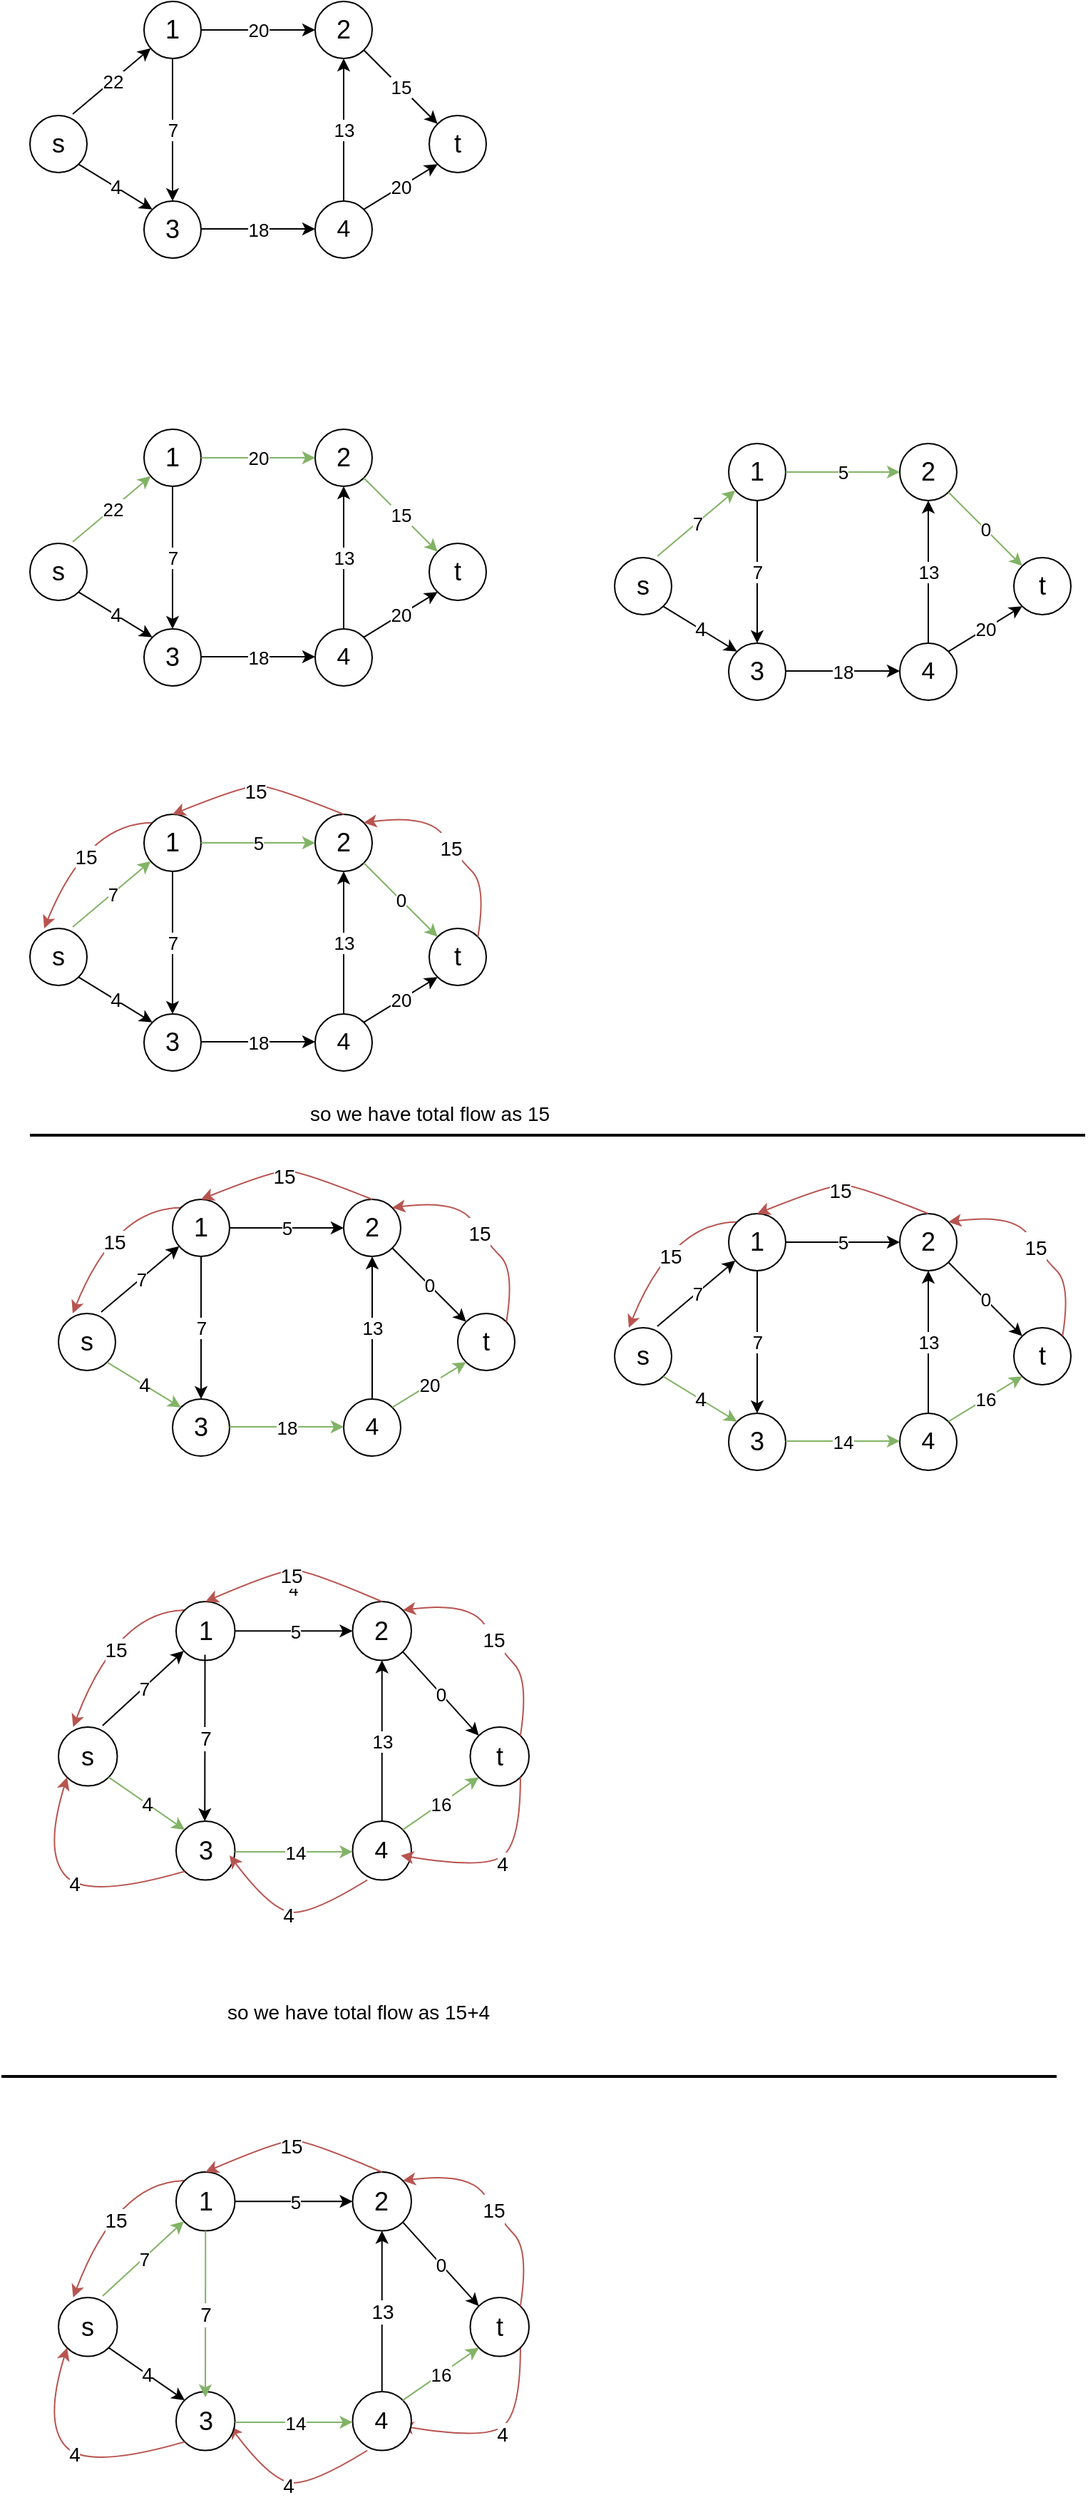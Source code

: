 <mxfile version="16.5.6" type="github"><diagram id="t3s6REFhiwwXwHESMnRB" name="Page-1"><mxGraphModel dx="946" dy="646" grid="1" gridSize="10" guides="1" tooltips="1" connect="1" arrows="1" fold="1" page="1" pageScale="1" pageWidth="827" pageHeight="1169" math="0" shadow="0"><root><mxCell id="0"/><mxCell id="1" parent="0"/><mxCell id="lxedp-UpiUMQ92V4cm0w-1" value="" style="group" vertex="1" connectable="0" parent="1"><mxGeometry x="50" y="60" width="320" height="180" as="geometry"/></mxCell><mxCell id="6ZQUbBnNkufjPJ70rE0Q-1" value="&lt;font style=&quot;font-size: 18px&quot;&gt;s&lt;/font&gt;" style="ellipse;whiteSpace=wrap;html=1;aspect=fixed;" parent="lxedp-UpiUMQ92V4cm0w-1" vertex="1"><mxGeometry y="80" width="40" height="40" as="geometry"/></mxCell><mxCell id="6ZQUbBnNkufjPJ70rE0Q-2" value="&lt;font style=&quot;font-size: 18px&quot;&gt;t&lt;/font&gt;" style="ellipse;whiteSpace=wrap;html=1;aspect=fixed;" parent="lxedp-UpiUMQ92V4cm0w-1" vertex="1"><mxGeometry x="280" y="80" width="40" height="40" as="geometry"/></mxCell><mxCell id="6ZQUbBnNkufjPJ70rE0Q-3" value="&lt;font style=&quot;font-size: 18px&quot;&gt;1&lt;/font&gt;" style="ellipse;whiteSpace=wrap;html=1;aspect=fixed;" parent="lxedp-UpiUMQ92V4cm0w-1" vertex="1"><mxGeometry x="80" width="40" height="40" as="geometry"/></mxCell><mxCell id="6ZQUbBnNkufjPJ70rE0Q-4" value="&lt;font style=&quot;font-size: 18px&quot;&gt;2&lt;/font&gt;" style="ellipse;whiteSpace=wrap;html=1;aspect=fixed;" parent="lxedp-UpiUMQ92V4cm0w-1" vertex="1"><mxGeometry x="200" width="40" height="40" as="geometry"/></mxCell><mxCell id="6ZQUbBnNkufjPJ70rE0Q-5" value="&lt;font style=&quot;font-size: 18px&quot;&gt;3&lt;/font&gt;" style="ellipse;whiteSpace=wrap;html=1;aspect=fixed;" parent="lxedp-UpiUMQ92V4cm0w-1" vertex="1"><mxGeometry x="80" y="140" width="40" height="40" as="geometry"/></mxCell><mxCell id="6ZQUbBnNkufjPJ70rE0Q-6" value="&lt;font style=&quot;font-size: 17px&quot;&gt;4&lt;/font&gt;" style="ellipse;whiteSpace=wrap;html=1;aspect=fixed;" parent="lxedp-UpiUMQ92V4cm0w-1" vertex="1"><mxGeometry x="200" y="140" width="40" height="40" as="geometry"/></mxCell><mxCell id="6ZQUbBnNkufjPJ70rE0Q-7" value="" style="endArrow=classic;html=1;rounded=0;exitX=0.75;exitY=-0.025;exitDx=0;exitDy=0;exitPerimeter=0;" parent="lxedp-UpiUMQ92V4cm0w-1" source="6ZQUbBnNkufjPJ70rE0Q-1" target="6ZQUbBnNkufjPJ70rE0Q-3" edge="1"><mxGeometry relative="1" as="geometry"><mxPoint x="240" y="70" as="sourcePoint"/><mxPoint x="340" y="70" as="targetPoint"/></mxGeometry></mxCell><mxCell id="6ZQUbBnNkufjPJ70rE0Q-8" value="&lt;font style=&quot;font-size: 13px&quot;&gt;22&lt;/font&gt;" style="edgeLabel;resizable=0;html=1;align=center;verticalAlign=middle;" parent="6ZQUbBnNkufjPJ70rE0Q-7" connectable="0" vertex="1"><mxGeometry relative="1" as="geometry"/></mxCell><mxCell id="6ZQUbBnNkufjPJ70rE0Q-9" value="" style="endArrow=classic;html=1;rounded=0;exitX=1;exitY=1;exitDx=0;exitDy=0;entryX=0;entryY=0;entryDx=0;entryDy=0;" parent="lxedp-UpiUMQ92V4cm0w-1" source="6ZQUbBnNkufjPJ70rE0Q-1" target="6ZQUbBnNkufjPJ70rE0Q-5" edge="1"><mxGeometry relative="1" as="geometry"><mxPoint x="40" y="89" as="sourcePoint"/><mxPoint x="94.707" y="42.889" as="targetPoint"/></mxGeometry></mxCell><mxCell id="6ZQUbBnNkufjPJ70rE0Q-10" value="4" style="edgeLabel;resizable=0;html=1;align=center;verticalAlign=middle;fontSize=14;" parent="6ZQUbBnNkufjPJ70rE0Q-9" connectable="0" vertex="1"><mxGeometry relative="1" as="geometry"/></mxCell><mxCell id="6ZQUbBnNkufjPJ70rE0Q-11" value="" style="endArrow=classic;html=1;rounded=0;exitX=0.5;exitY=1;exitDx=0;exitDy=0;entryX=0.5;entryY=0;entryDx=0;entryDy=0;" parent="lxedp-UpiUMQ92V4cm0w-1" source="6ZQUbBnNkufjPJ70rE0Q-3" target="6ZQUbBnNkufjPJ70rE0Q-5" edge="1"><mxGeometry relative="1" as="geometry"><mxPoint x="240" y="70" as="sourcePoint"/><mxPoint x="160" y="90" as="targetPoint"/></mxGeometry></mxCell><mxCell id="6ZQUbBnNkufjPJ70rE0Q-12" value="7" style="edgeLabel;resizable=0;html=1;align=center;verticalAlign=middle;fontSize=13;" parent="6ZQUbBnNkufjPJ70rE0Q-11" connectable="0" vertex="1"><mxGeometry relative="1" as="geometry"/></mxCell><mxCell id="6ZQUbBnNkufjPJ70rE0Q-18" value="" style="endArrow=classic;html=1;rounded=0;exitX=1;exitY=0;exitDx=0;exitDy=0;entryX=0;entryY=1;entryDx=0;entryDy=0;" parent="lxedp-UpiUMQ92V4cm0w-1" source="6ZQUbBnNkufjPJ70rE0Q-6" target="6ZQUbBnNkufjPJ70rE0Q-2" edge="1"><mxGeometry relative="1" as="geometry"><mxPoint x="240" y="70" as="sourcePoint"/><mxPoint x="340" y="70" as="targetPoint"/></mxGeometry></mxCell><mxCell id="6ZQUbBnNkufjPJ70rE0Q-19" value="20" style="edgeLabel;resizable=0;html=1;align=center;verticalAlign=middle;fontSize=13;" parent="6ZQUbBnNkufjPJ70rE0Q-18" connectable="0" vertex="1"><mxGeometry relative="1" as="geometry"/></mxCell><mxCell id="6ZQUbBnNkufjPJ70rE0Q-20" value="" style="endArrow=classic;html=1;rounded=0;exitX=1;exitY=1;exitDx=0;exitDy=0;entryX=0;entryY=0;entryDx=0;entryDy=0;" parent="lxedp-UpiUMQ92V4cm0w-1" source="6ZQUbBnNkufjPJ70rE0Q-4" target="6ZQUbBnNkufjPJ70rE0Q-2" edge="1"><mxGeometry relative="1" as="geometry"><mxPoint x="240" y="70" as="sourcePoint"/><mxPoint x="340" y="70" as="targetPoint"/></mxGeometry></mxCell><mxCell id="6ZQUbBnNkufjPJ70rE0Q-21" value="15" style="edgeLabel;resizable=0;html=1;align=center;verticalAlign=middle;fontSize=13;" parent="6ZQUbBnNkufjPJ70rE0Q-20" connectable="0" vertex="1"><mxGeometry relative="1" as="geometry"/></mxCell><mxCell id="6ZQUbBnNkufjPJ70rE0Q-22" value="" style="endArrow=classic;html=1;rounded=0;exitX=1;exitY=0.5;exitDx=0;exitDy=0;entryX=0;entryY=0.5;entryDx=0;entryDy=0;" parent="lxedp-UpiUMQ92V4cm0w-1" source="6ZQUbBnNkufjPJ70rE0Q-3" target="6ZQUbBnNkufjPJ70rE0Q-4" edge="1"><mxGeometry relative="1" as="geometry"><mxPoint x="240" y="70" as="sourcePoint"/><mxPoint x="340" y="70" as="targetPoint"/></mxGeometry></mxCell><mxCell id="6ZQUbBnNkufjPJ70rE0Q-23" value="20" style="edgeLabel;resizable=0;html=1;align=center;verticalAlign=middle;fontSize=13;" parent="6ZQUbBnNkufjPJ70rE0Q-22" connectable="0" vertex="1"><mxGeometry relative="1" as="geometry"/></mxCell><mxCell id="6ZQUbBnNkufjPJ70rE0Q-24" value="" style="endArrow=classic;html=1;rounded=0;exitX=1;exitY=0.5;exitDx=0;exitDy=0;entryX=0;entryY=0.5;entryDx=0;entryDy=0;" parent="lxedp-UpiUMQ92V4cm0w-1" edge="1"><mxGeometry relative="1" as="geometry"><mxPoint x="120" y="159.5" as="sourcePoint"/><mxPoint x="200" y="159.5" as="targetPoint"/></mxGeometry></mxCell><mxCell id="6ZQUbBnNkufjPJ70rE0Q-25" value="18" style="edgeLabel;resizable=0;html=1;align=center;verticalAlign=middle;fontSize=13;" parent="6ZQUbBnNkufjPJ70rE0Q-24" connectable="0" vertex="1"><mxGeometry relative="1" as="geometry"/></mxCell><mxCell id="6ZQUbBnNkufjPJ70rE0Q-30" value="" style="endArrow=classic;html=1;rounded=0;entryX=0.5;entryY=1;entryDx=0;entryDy=0;" parent="lxedp-UpiUMQ92V4cm0w-1" target="6ZQUbBnNkufjPJ70rE0Q-4" edge="1"><mxGeometry relative="1" as="geometry"><mxPoint x="220" y="140" as="sourcePoint"/><mxPoint x="150" y="100" as="targetPoint"/></mxGeometry></mxCell><mxCell id="6ZQUbBnNkufjPJ70rE0Q-31" value="13" style="edgeLabel;resizable=0;html=1;align=center;verticalAlign=middle;fontSize=13;" parent="6ZQUbBnNkufjPJ70rE0Q-30" connectable="0" vertex="1"><mxGeometry relative="1" as="geometry"/></mxCell><mxCell id="lxedp-UpiUMQ92V4cm0w-2" value="" style="group" vertex="1" connectable="0" parent="1"><mxGeometry x="50" y="360" width="320" height="180" as="geometry"/></mxCell><mxCell id="lxedp-UpiUMQ92V4cm0w-3" value="&lt;font style=&quot;font-size: 18px&quot;&gt;s&lt;/font&gt;" style="ellipse;whiteSpace=wrap;html=1;aspect=fixed;" vertex="1" parent="lxedp-UpiUMQ92V4cm0w-2"><mxGeometry y="80" width="40" height="40" as="geometry"/></mxCell><mxCell id="lxedp-UpiUMQ92V4cm0w-4" value="&lt;font style=&quot;font-size: 18px&quot;&gt;t&lt;/font&gt;" style="ellipse;whiteSpace=wrap;html=1;aspect=fixed;" vertex="1" parent="lxedp-UpiUMQ92V4cm0w-2"><mxGeometry x="280" y="80" width="40" height="40" as="geometry"/></mxCell><mxCell id="lxedp-UpiUMQ92V4cm0w-5" value="&lt;font style=&quot;font-size: 18px&quot;&gt;1&lt;/font&gt;" style="ellipse;whiteSpace=wrap;html=1;aspect=fixed;" vertex="1" parent="lxedp-UpiUMQ92V4cm0w-2"><mxGeometry x="80" width="40" height="40" as="geometry"/></mxCell><mxCell id="lxedp-UpiUMQ92V4cm0w-6" value="&lt;font style=&quot;font-size: 18px&quot;&gt;2&lt;/font&gt;" style="ellipse;whiteSpace=wrap;html=1;aspect=fixed;" vertex="1" parent="lxedp-UpiUMQ92V4cm0w-2"><mxGeometry x="200" width="40" height="40" as="geometry"/></mxCell><mxCell id="lxedp-UpiUMQ92V4cm0w-7" value="&lt;font style=&quot;font-size: 18px&quot;&gt;3&lt;/font&gt;" style="ellipse;whiteSpace=wrap;html=1;aspect=fixed;" vertex="1" parent="lxedp-UpiUMQ92V4cm0w-2"><mxGeometry x="80" y="140" width="40" height="40" as="geometry"/></mxCell><mxCell id="lxedp-UpiUMQ92V4cm0w-8" value="&lt;font style=&quot;font-size: 17px&quot;&gt;4&lt;/font&gt;" style="ellipse;whiteSpace=wrap;html=1;aspect=fixed;" vertex="1" parent="lxedp-UpiUMQ92V4cm0w-2"><mxGeometry x="200" y="140" width="40" height="40" as="geometry"/></mxCell><mxCell id="lxedp-UpiUMQ92V4cm0w-9" value="" style="endArrow=classic;html=1;rounded=0;exitX=0.75;exitY=-0.025;exitDx=0;exitDy=0;exitPerimeter=0;fillColor=#d5e8d4;strokeColor=#82b366;" edge="1" parent="lxedp-UpiUMQ92V4cm0w-2" source="lxedp-UpiUMQ92V4cm0w-3" target="lxedp-UpiUMQ92V4cm0w-5"><mxGeometry relative="1" as="geometry"><mxPoint x="240" y="70" as="sourcePoint"/><mxPoint x="340" y="70" as="targetPoint"/></mxGeometry></mxCell><mxCell id="lxedp-UpiUMQ92V4cm0w-10" value="&lt;font style=&quot;font-size: 13px&quot;&gt;22&lt;/font&gt;" style="edgeLabel;resizable=0;html=1;align=center;verticalAlign=middle;" connectable="0" vertex="1" parent="lxedp-UpiUMQ92V4cm0w-9"><mxGeometry relative="1" as="geometry"/></mxCell><mxCell id="lxedp-UpiUMQ92V4cm0w-11" value="" style="endArrow=classic;html=1;rounded=0;exitX=1;exitY=1;exitDx=0;exitDy=0;entryX=0;entryY=0;entryDx=0;entryDy=0;" edge="1" parent="lxedp-UpiUMQ92V4cm0w-2" source="lxedp-UpiUMQ92V4cm0w-3" target="lxedp-UpiUMQ92V4cm0w-7"><mxGeometry relative="1" as="geometry"><mxPoint x="40" y="89" as="sourcePoint"/><mxPoint x="94.707" y="42.889" as="targetPoint"/></mxGeometry></mxCell><mxCell id="lxedp-UpiUMQ92V4cm0w-12" value="4" style="edgeLabel;resizable=0;html=1;align=center;verticalAlign=middle;fontSize=14;" connectable="0" vertex="1" parent="lxedp-UpiUMQ92V4cm0w-11"><mxGeometry relative="1" as="geometry"/></mxCell><mxCell id="lxedp-UpiUMQ92V4cm0w-13" value="" style="endArrow=classic;html=1;rounded=0;exitX=0.5;exitY=1;exitDx=0;exitDy=0;" edge="1" parent="lxedp-UpiUMQ92V4cm0w-2" source="lxedp-UpiUMQ92V4cm0w-5"><mxGeometry relative="1" as="geometry"><mxPoint x="240" y="70" as="sourcePoint"/><mxPoint x="100" y="140" as="targetPoint"/></mxGeometry></mxCell><mxCell id="lxedp-UpiUMQ92V4cm0w-14" value="7" style="edgeLabel;resizable=0;html=1;align=center;verticalAlign=middle;fontSize=13;" connectable="0" vertex="1" parent="lxedp-UpiUMQ92V4cm0w-13"><mxGeometry relative="1" as="geometry"/></mxCell><mxCell id="lxedp-UpiUMQ92V4cm0w-15" value="" style="endArrow=classic;html=1;rounded=0;exitX=1;exitY=0;exitDx=0;exitDy=0;entryX=0;entryY=1;entryDx=0;entryDy=0;" edge="1" parent="lxedp-UpiUMQ92V4cm0w-2" source="lxedp-UpiUMQ92V4cm0w-8" target="lxedp-UpiUMQ92V4cm0w-4"><mxGeometry relative="1" as="geometry"><mxPoint x="240" y="70" as="sourcePoint"/><mxPoint x="340" y="70" as="targetPoint"/></mxGeometry></mxCell><mxCell id="lxedp-UpiUMQ92V4cm0w-16" value="20" style="edgeLabel;resizable=0;html=1;align=center;verticalAlign=middle;fontSize=13;" connectable="0" vertex="1" parent="lxedp-UpiUMQ92V4cm0w-15"><mxGeometry relative="1" as="geometry"/></mxCell><mxCell id="lxedp-UpiUMQ92V4cm0w-17" value="" style="endArrow=classic;html=1;rounded=0;exitX=1;exitY=1;exitDx=0;exitDy=0;entryX=0;entryY=0;entryDx=0;entryDy=0;fillColor=#d5e8d4;strokeColor=#82b366;" edge="1" parent="lxedp-UpiUMQ92V4cm0w-2" source="lxedp-UpiUMQ92V4cm0w-6" target="lxedp-UpiUMQ92V4cm0w-4"><mxGeometry relative="1" as="geometry"><mxPoint x="240" y="70" as="sourcePoint"/><mxPoint x="340" y="70" as="targetPoint"/></mxGeometry></mxCell><mxCell id="lxedp-UpiUMQ92V4cm0w-18" value="15" style="edgeLabel;resizable=0;html=1;align=center;verticalAlign=middle;fontSize=13;" connectable="0" vertex="1" parent="lxedp-UpiUMQ92V4cm0w-17"><mxGeometry relative="1" as="geometry"/></mxCell><mxCell id="lxedp-UpiUMQ92V4cm0w-19" value="" style="endArrow=classic;html=1;rounded=0;exitX=1;exitY=0.5;exitDx=0;exitDy=0;entryX=0;entryY=0.5;entryDx=0;entryDy=0;fillColor=#d5e8d4;strokeColor=#82b366;" edge="1" parent="lxedp-UpiUMQ92V4cm0w-2" source="lxedp-UpiUMQ92V4cm0w-5" target="lxedp-UpiUMQ92V4cm0w-6"><mxGeometry relative="1" as="geometry"><mxPoint x="240" y="70" as="sourcePoint"/><mxPoint x="340" y="70" as="targetPoint"/></mxGeometry></mxCell><mxCell id="lxedp-UpiUMQ92V4cm0w-20" value="20" style="edgeLabel;resizable=0;html=1;align=center;verticalAlign=middle;fontSize=13;" connectable="0" vertex="1" parent="lxedp-UpiUMQ92V4cm0w-19"><mxGeometry relative="1" as="geometry"/></mxCell><mxCell id="lxedp-UpiUMQ92V4cm0w-21" value="" style="endArrow=classic;html=1;rounded=0;exitX=1;exitY=0.5;exitDx=0;exitDy=0;entryX=0;entryY=0.5;entryDx=0;entryDy=0;" edge="1" parent="lxedp-UpiUMQ92V4cm0w-2"><mxGeometry relative="1" as="geometry"><mxPoint x="120" y="159.5" as="sourcePoint"/><mxPoint x="200" y="159.5" as="targetPoint"/></mxGeometry></mxCell><mxCell id="lxedp-UpiUMQ92V4cm0w-22" value="18" style="edgeLabel;resizable=0;html=1;align=center;verticalAlign=middle;fontSize=13;" connectable="0" vertex="1" parent="lxedp-UpiUMQ92V4cm0w-21"><mxGeometry relative="1" as="geometry"/></mxCell><mxCell id="lxedp-UpiUMQ92V4cm0w-23" value="" style="endArrow=classic;html=1;rounded=0;entryX=0.5;entryY=1;entryDx=0;entryDy=0;" edge="1" parent="lxedp-UpiUMQ92V4cm0w-2" target="lxedp-UpiUMQ92V4cm0w-6"><mxGeometry relative="1" as="geometry"><mxPoint x="220" y="140" as="sourcePoint"/><mxPoint x="140" y="90" as="targetPoint"/></mxGeometry></mxCell><mxCell id="lxedp-UpiUMQ92V4cm0w-24" value="13" style="edgeLabel;resizable=0;html=1;align=center;verticalAlign=middle;fontSize=13;" connectable="0" vertex="1" parent="lxedp-UpiUMQ92V4cm0w-23"><mxGeometry relative="1" as="geometry"/></mxCell><mxCell id="lxedp-UpiUMQ92V4cm0w-57" value="" style="group" vertex="1" connectable="0" parent="1"><mxGeometry x="50" y="610" width="320" height="200" as="geometry"/></mxCell><mxCell id="lxedp-UpiUMQ92V4cm0w-53" value="" style="curved=1;endArrow=classic;html=1;rounded=0;fontSize=18;strokeColor=#b85450;strokeWidth=1;exitX=0;exitY=0;exitDx=0;exitDy=0;fillColor=#f8cecc;" edge="1" parent="lxedp-UpiUMQ92V4cm0w-57" source="lxedp-UpiUMQ92V4cm0w-29"><mxGeometry width="50" height="50" relative="1" as="geometry"><mxPoint x="340" y="40" as="sourcePoint"/><mxPoint x="10" y="100" as="targetPoint"/><Array as="points"><mxPoint x="40" y="26"/></Array></mxGeometry></mxCell><mxCell id="lxedp-UpiUMQ92V4cm0w-55" value="15" style="edgeLabel;html=1;align=center;verticalAlign=middle;resizable=0;points=[];fontSize=14;container=0;" vertex="1" connectable="0" parent="lxedp-UpiUMQ92V4cm0w-53"><mxGeometry x="0.089" y="8" relative="1" as="geometry"><mxPoint as="offset"/></mxGeometry></mxCell><mxCell id="lxedp-UpiUMQ92V4cm0w-27" value="&lt;font style=&quot;font-size: 18px&quot;&gt;s&lt;/font&gt;" style="ellipse;whiteSpace=wrap;html=1;aspect=fixed;container=0;" vertex="1" parent="lxedp-UpiUMQ92V4cm0w-57"><mxGeometry y="100" width="40" height="40" as="geometry"/></mxCell><mxCell id="lxedp-UpiUMQ92V4cm0w-28" value="&lt;font style=&quot;font-size: 18px&quot;&gt;t&lt;/font&gt;" style="ellipse;whiteSpace=wrap;html=1;aspect=fixed;container=0;" vertex="1" parent="lxedp-UpiUMQ92V4cm0w-57"><mxGeometry x="280" y="100" width="40" height="40" as="geometry"/></mxCell><mxCell id="lxedp-UpiUMQ92V4cm0w-29" value="&lt;font style=&quot;font-size: 18px&quot;&gt;1&lt;/font&gt;" style="ellipse;whiteSpace=wrap;html=1;aspect=fixed;container=0;" vertex="1" parent="lxedp-UpiUMQ92V4cm0w-57"><mxGeometry x="80" y="20" width="40" height="40" as="geometry"/></mxCell><mxCell id="lxedp-UpiUMQ92V4cm0w-30" value="&lt;font style=&quot;font-size: 18px&quot;&gt;2&lt;/font&gt;" style="ellipse;whiteSpace=wrap;html=1;aspect=fixed;container=0;" vertex="1" parent="lxedp-UpiUMQ92V4cm0w-57"><mxGeometry x="200" y="20" width="40" height="40" as="geometry"/></mxCell><mxCell id="lxedp-UpiUMQ92V4cm0w-31" value="&lt;font style=&quot;font-size: 18px&quot;&gt;3&lt;/font&gt;" style="ellipse;whiteSpace=wrap;html=1;aspect=fixed;container=0;" vertex="1" parent="lxedp-UpiUMQ92V4cm0w-57"><mxGeometry x="80" y="160" width="40" height="40" as="geometry"/></mxCell><mxCell id="lxedp-UpiUMQ92V4cm0w-32" value="&lt;font style=&quot;font-size: 17px&quot;&gt;4&lt;/font&gt;" style="ellipse;whiteSpace=wrap;html=1;aspect=fixed;container=0;" vertex="1" parent="lxedp-UpiUMQ92V4cm0w-57"><mxGeometry x="200" y="160" width="40" height="40" as="geometry"/></mxCell><mxCell id="lxedp-UpiUMQ92V4cm0w-33" value="" style="endArrow=classic;html=1;rounded=0;exitX=0.75;exitY=-0.025;exitDx=0;exitDy=0;exitPerimeter=0;fillColor=#d5e8d4;strokeColor=#82b366;" edge="1" parent="lxedp-UpiUMQ92V4cm0w-57" source="lxedp-UpiUMQ92V4cm0w-27" target="lxedp-UpiUMQ92V4cm0w-29"><mxGeometry relative="1" as="geometry"><mxPoint x="240" y="90" as="sourcePoint"/><mxPoint x="340" y="90" as="targetPoint"/></mxGeometry></mxCell><mxCell id="lxedp-UpiUMQ92V4cm0w-34" value="&lt;font style=&quot;font-size: 13px&quot;&gt;7&lt;/font&gt;" style="edgeLabel;resizable=0;html=1;align=center;verticalAlign=middle;container=0;" connectable="0" vertex="1" parent="lxedp-UpiUMQ92V4cm0w-33"><mxGeometry relative="1" as="geometry"/></mxCell><mxCell id="lxedp-UpiUMQ92V4cm0w-35" value="" style="endArrow=classic;html=1;rounded=0;exitX=1;exitY=1;exitDx=0;exitDy=0;entryX=0;entryY=0;entryDx=0;entryDy=0;" edge="1" parent="lxedp-UpiUMQ92V4cm0w-57" source="lxedp-UpiUMQ92V4cm0w-27" target="lxedp-UpiUMQ92V4cm0w-31"><mxGeometry relative="1" as="geometry"><mxPoint x="40" y="109" as="sourcePoint"/><mxPoint x="94.707" y="62.889" as="targetPoint"/></mxGeometry></mxCell><mxCell id="lxedp-UpiUMQ92V4cm0w-36" value="4" style="edgeLabel;resizable=0;html=1;align=center;verticalAlign=middle;fontSize=14;container=0;" connectable="0" vertex="1" parent="lxedp-UpiUMQ92V4cm0w-35"><mxGeometry relative="1" as="geometry"/></mxCell><mxCell id="lxedp-UpiUMQ92V4cm0w-37" value="" style="endArrow=classic;html=1;rounded=0;exitX=0.5;exitY=1;exitDx=0;exitDy=0;entryX=0.5;entryY=0;entryDx=0;entryDy=0;" edge="1" parent="lxedp-UpiUMQ92V4cm0w-57" source="lxedp-UpiUMQ92V4cm0w-29" target="lxedp-UpiUMQ92V4cm0w-31"><mxGeometry relative="1" as="geometry"><mxPoint x="240" y="90" as="sourcePoint"/><mxPoint x="160" y="110" as="targetPoint"/></mxGeometry></mxCell><mxCell id="lxedp-UpiUMQ92V4cm0w-38" value="7" style="edgeLabel;resizable=0;html=1;align=center;verticalAlign=middle;fontSize=13;container=0;" connectable="0" vertex="1" parent="lxedp-UpiUMQ92V4cm0w-37"><mxGeometry relative="1" as="geometry"/></mxCell><mxCell id="lxedp-UpiUMQ92V4cm0w-39" value="" style="endArrow=classic;html=1;rounded=0;exitX=1;exitY=0;exitDx=0;exitDy=0;entryX=0;entryY=1;entryDx=0;entryDy=0;" edge="1" parent="lxedp-UpiUMQ92V4cm0w-57" source="lxedp-UpiUMQ92V4cm0w-32" target="lxedp-UpiUMQ92V4cm0w-28"><mxGeometry relative="1" as="geometry"><mxPoint x="240" y="90" as="sourcePoint"/><mxPoint x="340" y="90" as="targetPoint"/></mxGeometry></mxCell><mxCell id="lxedp-UpiUMQ92V4cm0w-40" value="20" style="edgeLabel;resizable=0;html=1;align=center;verticalAlign=middle;fontSize=13;container=0;" connectable="0" vertex="1" parent="lxedp-UpiUMQ92V4cm0w-39"><mxGeometry relative="1" as="geometry"/></mxCell><mxCell id="lxedp-UpiUMQ92V4cm0w-41" value="" style="endArrow=classic;html=1;rounded=0;exitX=1;exitY=1;exitDx=0;exitDy=0;entryX=0;entryY=0;entryDx=0;entryDy=0;fillColor=#d5e8d4;strokeColor=#82b366;" edge="1" parent="lxedp-UpiUMQ92V4cm0w-57" source="lxedp-UpiUMQ92V4cm0w-30" target="lxedp-UpiUMQ92V4cm0w-28"><mxGeometry relative="1" as="geometry"><mxPoint x="240" y="90" as="sourcePoint"/><mxPoint x="340" y="90" as="targetPoint"/></mxGeometry></mxCell><mxCell id="lxedp-UpiUMQ92V4cm0w-42" value="0" style="edgeLabel;resizable=0;html=1;align=center;verticalAlign=middle;fontSize=13;container=0;" connectable="0" vertex="1" parent="lxedp-UpiUMQ92V4cm0w-41"><mxGeometry relative="1" as="geometry"/></mxCell><mxCell id="lxedp-UpiUMQ92V4cm0w-43" value="" style="endArrow=classic;html=1;rounded=0;exitX=1;exitY=0.5;exitDx=0;exitDy=0;entryX=0;entryY=0.5;entryDx=0;entryDy=0;fillColor=#d5e8d4;strokeColor=#82b366;" edge="1" parent="lxedp-UpiUMQ92V4cm0w-57" source="lxedp-UpiUMQ92V4cm0w-29" target="lxedp-UpiUMQ92V4cm0w-30"><mxGeometry relative="1" as="geometry"><mxPoint x="240" y="90" as="sourcePoint"/><mxPoint x="340" y="90" as="targetPoint"/></mxGeometry></mxCell><mxCell id="lxedp-UpiUMQ92V4cm0w-44" value="5" style="edgeLabel;resizable=0;html=1;align=center;verticalAlign=middle;fontSize=13;container=0;" connectable="0" vertex="1" parent="lxedp-UpiUMQ92V4cm0w-43"><mxGeometry relative="1" as="geometry"/></mxCell><mxCell id="lxedp-UpiUMQ92V4cm0w-45" value="" style="endArrow=classic;html=1;rounded=0;exitX=1;exitY=0.5;exitDx=0;exitDy=0;entryX=0;entryY=0.5;entryDx=0;entryDy=0;" edge="1" parent="lxedp-UpiUMQ92V4cm0w-57"><mxGeometry relative="1" as="geometry"><mxPoint x="120" y="179.5" as="sourcePoint"/><mxPoint x="200" y="179.5" as="targetPoint"/></mxGeometry></mxCell><mxCell id="lxedp-UpiUMQ92V4cm0w-46" value="18" style="edgeLabel;resizable=0;html=1;align=center;verticalAlign=middle;fontSize=13;container=0;" connectable="0" vertex="1" parent="lxedp-UpiUMQ92V4cm0w-45"><mxGeometry relative="1" as="geometry"/></mxCell><mxCell id="lxedp-UpiUMQ92V4cm0w-47" value="" style="endArrow=classic;html=1;rounded=0;exitX=0.5;exitY=0;exitDx=0;exitDy=0;entryX=0.5;entryY=1;entryDx=0;entryDy=0;" edge="1" parent="lxedp-UpiUMQ92V4cm0w-57" source="lxedp-UpiUMQ92V4cm0w-32" target="lxedp-UpiUMQ92V4cm0w-30"><mxGeometry relative="1" as="geometry"><mxPoint x="520" y="190" as="sourcePoint"/><mxPoint x="160" y="120" as="targetPoint"/></mxGeometry></mxCell><mxCell id="lxedp-UpiUMQ92V4cm0w-48" value="13" style="edgeLabel;resizable=0;html=1;align=center;verticalAlign=middle;fontSize=13;container=0;" connectable="0" vertex="1" parent="lxedp-UpiUMQ92V4cm0w-47"><mxGeometry relative="1" as="geometry"/></mxCell><mxCell id="lxedp-UpiUMQ92V4cm0w-49" value="&lt;font style=&quot;font-size: 14px&quot;&gt;15&lt;/font&gt;" style="curved=1;endArrow=classic;html=1;rounded=0;fontSize=18;strokeColor=#b85450;strokeWidth=1;exitX=1;exitY=0;exitDx=0;exitDy=0;entryX=1;entryY=0;entryDx=0;entryDy=0;fillColor=#f8cecc;" edge="1" parent="lxedp-UpiUMQ92V4cm0w-57" source="lxedp-UpiUMQ92V4cm0w-28" target="lxedp-UpiUMQ92V4cm0w-30"><mxGeometry width="50" height="50" relative="1" as="geometry"><mxPoint x="340" y="40" as="sourcePoint"/><mxPoint x="390" y="-10" as="targetPoint"/><Array as="points"><mxPoint x="320" y="70"/><mxPoint x="300" y="50"/><mxPoint x="280" y="20"/></Array></mxGeometry></mxCell><mxCell id="lxedp-UpiUMQ92V4cm0w-52" value="" style="curved=1;endArrow=classic;html=1;rounded=0;fontSize=18;strokeColor=#b85450;strokeWidth=1;exitX=0.5;exitY=0;exitDx=0;exitDy=0;entryX=0.5;entryY=0;entryDx=0;entryDy=0;fillColor=#f8cecc;" edge="1" parent="lxedp-UpiUMQ92V4cm0w-57" source="lxedp-UpiUMQ92V4cm0w-30" target="lxedp-UpiUMQ92V4cm0w-29"><mxGeometry width="50" height="50" relative="1" as="geometry"><mxPoint x="340" y="40" as="sourcePoint"/><mxPoint x="390" y="-10" as="targetPoint"/><Array as="points"><mxPoint x="170"/><mxPoint x="150"/></Array></mxGeometry></mxCell><mxCell id="lxedp-UpiUMQ92V4cm0w-54" value="15" style="edgeLabel;html=1;align=center;verticalAlign=middle;resizable=0;points=[];fontSize=14;container=0;" vertex="1" connectable="0" parent="lxedp-UpiUMQ92V4cm0w-52"><mxGeometry x="0.031" y="4" relative="1" as="geometry"><mxPoint as="offset"/></mxGeometry></mxCell><mxCell id="lxedp-UpiUMQ92V4cm0w-58" value="" style="group" vertex="1" connectable="0" parent="1"><mxGeometry x="70" y="880" width="320" height="200" as="geometry"/></mxCell><mxCell id="lxedp-UpiUMQ92V4cm0w-59" value="" style="curved=1;endArrow=classic;html=1;rounded=0;fontSize=18;strokeColor=#b85450;strokeWidth=1;exitX=0;exitY=0;exitDx=0;exitDy=0;fillColor=#f8cecc;" edge="1" parent="lxedp-UpiUMQ92V4cm0w-58" source="lxedp-UpiUMQ92V4cm0w-63"><mxGeometry width="50" height="50" relative="1" as="geometry"><mxPoint x="340" y="40" as="sourcePoint"/><mxPoint x="10" y="100" as="targetPoint"/><Array as="points"><mxPoint x="40" y="26"/></Array></mxGeometry></mxCell><mxCell id="lxedp-UpiUMQ92V4cm0w-60" value="15" style="edgeLabel;html=1;align=center;verticalAlign=middle;resizable=0;points=[];fontSize=14;container=0;" vertex="1" connectable="0" parent="lxedp-UpiUMQ92V4cm0w-59"><mxGeometry x="0.089" y="8" relative="1" as="geometry"><mxPoint as="offset"/></mxGeometry></mxCell><mxCell id="lxedp-UpiUMQ92V4cm0w-61" value="&lt;font style=&quot;font-size: 18px&quot;&gt;s&lt;/font&gt;" style="ellipse;whiteSpace=wrap;html=1;aspect=fixed;container=0;" vertex="1" parent="lxedp-UpiUMQ92V4cm0w-58"><mxGeometry y="100" width="40" height="40" as="geometry"/></mxCell><mxCell id="lxedp-UpiUMQ92V4cm0w-62" value="&lt;font style=&quot;font-size: 18px&quot;&gt;t&lt;/font&gt;" style="ellipse;whiteSpace=wrap;html=1;aspect=fixed;container=0;" vertex="1" parent="lxedp-UpiUMQ92V4cm0w-58"><mxGeometry x="280" y="100" width="40" height="40" as="geometry"/></mxCell><mxCell id="lxedp-UpiUMQ92V4cm0w-63" value="&lt;font style=&quot;font-size: 18px&quot;&gt;1&lt;/font&gt;" style="ellipse;whiteSpace=wrap;html=1;aspect=fixed;container=0;" vertex="1" parent="lxedp-UpiUMQ92V4cm0w-58"><mxGeometry x="80" y="20" width="40" height="40" as="geometry"/></mxCell><mxCell id="lxedp-UpiUMQ92V4cm0w-64" value="&lt;font style=&quot;font-size: 18px&quot;&gt;2&lt;/font&gt;" style="ellipse;whiteSpace=wrap;html=1;aspect=fixed;container=0;" vertex="1" parent="lxedp-UpiUMQ92V4cm0w-58"><mxGeometry x="200" y="20" width="40" height="40" as="geometry"/></mxCell><mxCell id="lxedp-UpiUMQ92V4cm0w-65" value="&lt;font style=&quot;font-size: 18px&quot;&gt;3&lt;/font&gt;" style="ellipse;whiteSpace=wrap;html=1;aspect=fixed;container=0;" vertex="1" parent="lxedp-UpiUMQ92V4cm0w-58"><mxGeometry x="80" y="160" width="40" height="40" as="geometry"/></mxCell><mxCell id="lxedp-UpiUMQ92V4cm0w-66" value="&lt;font style=&quot;font-size: 17px&quot;&gt;4&lt;/font&gt;" style="ellipse;whiteSpace=wrap;html=1;aspect=fixed;container=0;" vertex="1" parent="lxedp-UpiUMQ92V4cm0w-58"><mxGeometry x="200" y="160" width="40" height="40" as="geometry"/></mxCell><mxCell id="lxedp-UpiUMQ92V4cm0w-67" value="" style="endArrow=classic;html=1;rounded=0;exitX=0.75;exitY=-0.025;exitDx=0;exitDy=0;exitPerimeter=0;" edge="1" parent="lxedp-UpiUMQ92V4cm0w-58" source="lxedp-UpiUMQ92V4cm0w-61" target="lxedp-UpiUMQ92V4cm0w-63"><mxGeometry relative="1" as="geometry"><mxPoint x="240" y="90" as="sourcePoint"/><mxPoint x="340" y="90" as="targetPoint"/></mxGeometry></mxCell><mxCell id="lxedp-UpiUMQ92V4cm0w-68" value="&lt;font style=&quot;font-size: 13px&quot;&gt;7&lt;/font&gt;" style="edgeLabel;resizable=0;html=1;align=center;verticalAlign=middle;container=0;" connectable="0" vertex="1" parent="lxedp-UpiUMQ92V4cm0w-67"><mxGeometry relative="1" as="geometry"/></mxCell><mxCell id="lxedp-UpiUMQ92V4cm0w-69" value="" style="endArrow=classic;html=1;rounded=0;exitX=1;exitY=1;exitDx=0;exitDy=0;entryX=0;entryY=0;entryDx=0;entryDy=0;fillColor=#d5e8d4;strokeColor=#82b366;" edge="1" parent="lxedp-UpiUMQ92V4cm0w-58" source="lxedp-UpiUMQ92V4cm0w-61" target="lxedp-UpiUMQ92V4cm0w-65"><mxGeometry relative="1" as="geometry"><mxPoint x="40" y="109" as="sourcePoint"/><mxPoint x="94.707" y="62.889" as="targetPoint"/></mxGeometry></mxCell><mxCell id="lxedp-UpiUMQ92V4cm0w-70" value="4" style="edgeLabel;resizable=0;html=1;align=center;verticalAlign=middle;fontSize=14;container=0;" connectable="0" vertex="1" parent="lxedp-UpiUMQ92V4cm0w-69"><mxGeometry relative="1" as="geometry"/></mxCell><mxCell id="lxedp-UpiUMQ92V4cm0w-71" value="" style="endArrow=classic;html=1;rounded=0;exitX=0.5;exitY=1;exitDx=0;exitDy=0;entryX=0.5;entryY=0;entryDx=0;entryDy=0;" edge="1" parent="lxedp-UpiUMQ92V4cm0w-58" source="lxedp-UpiUMQ92V4cm0w-63" target="lxedp-UpiUMQ92V4cm0w-65"><mxGeometry relative="1" as="geometry"><mxPoint x="240" y="90" as="sourcePoint"/><mxPoint x="140" y="110" as="targetPoint"/></mxGeometry></mxCell><mxCell id="lxedp-UpiUMQ92V4cm0w-72" value="7" style="edgeLabel;resizable=0;html=1;align=center;verticalAlign=middle;fontSize=13;container=0;" connectable="0" vertex="1" parent="lxedp-UpiUMQ92V4cm0w-71"><mxGeometry relative="1" as="geometry"/></mxCell><mxCell id="lxedp-UpiUMQ92V4cm0w-73" value="" style="endArrow=classic;html=1;rounded=0;exitX=1;exitY=0;exitDx=0;exitDy=0;entryX=0;entryY=1;entryDx=0;entryDy=0;fillColor=#d5e8d4;strokeColor=#82b366;" edge="1" parent="lxedp-UpiUMQ92V4cm0w-58" source="lxedp-UpiUMQ92V4cm0w-66" target="lxedp-UpiUMQ92V4cm0w-62"><mxGeometry relative="1" as="geometry"><mxPoint x="240" y="90" as="sourcePoint"/><mxPoint x="340" y="90" as="targetPoint"/></mxGeometry></mxCell><mxCell id="lxedp-UpiUMQ92V4cm0w-74" value="20" style="edgeLabel;resizable=0;html=1;align=center;verticalAlign=middle;fontSize=13;container=0;" connectable="0" vertex="1" parent="lxedp-UpiUMQ92V4cm0w-73"><mxGeometry relative="1" as="geometry"/></mxCell><mxCell id="lxedp-UpiUMQ92V4cm0w-75" value="" style="endArrow=classic;html=1;rounded=0;exitX=1;exitY=1;exitDx=0;exitDy=0;entryX=0;entryY=0;entryDx=0;entryDy=0;" edge="1" parent="lxedp-UpiUMQ92V4cm0w-58" source="lxedp-UpiUMQ92V4cm0w-64" target="lxedp-UpiUMQ92V4cm0w-62"><mxGeometry relative="1" as="geometry"><mxPoint x="240" y="90" as="sourcePoint"/><mxPoint x="340" y="90" as="targetPoint"/></mxGeometry></mxCell><mxCell id="lxedp-UpiUMQ92V4cm0w-76" value="0" style="edgeLabel;resizable=0;html=1;align=center;verticalAlign=middle;fontSize=13;container=0;" connectable="0" vertex="1" parent="lxedp-UpiUMQ92V4cm0w-75"><mxGeometry relative="1" as="geometry"/></mxCell><mxCell id="lxedp-UpiUMQ92V4cm0w-77" value="" style="endArrow=classic;html=1;rounded=0;exitX=1;exitY=0.5;exitDx=0;exitDy=0;entryX=0;entryY=0.5;entryDx=0;entryDy=0;" edge="1" parent="lxedp-UpiUMQ92V4cm0w-58" source="lxedp-UpiUMQ92V4cm0w-63" target="lxedp-UpiUMQ92V4cm0w-64"><mxGeometry relative="1" as="geometry"><mxPoint x="240" y="90" as="sourcePoint"/><mxPoint x="340" y="90" as="targetPoint"/></mxGeometry></mxCell><mxCell id="lxedp-UpiUMQ92V4cm0w-78" value="5" style="edgeLabel;resizable=0;html=1;align=center;verticalAlign=middle;fontSize=13;container=0;" connectable="0" vertex="1" parent="lxedp-UpiUMQ92V4cm0w-77"><mxGeometry relative="1" as="geometry"/></mxCell><mxCell id="lxedp-UpiUMQ92V4cm0w-79" value="" style="endArrow=classic;html=1;rounded=0;exitX=1;exitY=0.5;exitDx=0;exitDy=0;entryX=0;entryY=0.5;entryDx=0;entryDy=0;fillColor=#d5e8d4;strokeColor=#82b366;" edge="1" parent="lxedp-UpiUMQ92V4cm0w-58"><mxGeometry relative="1" as="geometry"><mxPoint x="120" y="179.5" as="sourcePoint"/><mxPoint x="200" y="179.5" as="targetPoint"/></mxGeometry></mxCell><mxCell id="lxedp-UpiUMQ92V4cm0w-80" value="18" style="edgeLabel;resizable=0;html=1;align=center;verticalAlign=middle;fontSize=13;container=0;" connectable="0" vertex="1" parent="lxedp-UpiUMQ92V4cm0w-79"><mxGeometry relative="1" as="geometry"/></mxCell><mxCell id="lxedp-UpiUMQ92V4cm0w-81" value="" style="endArrow=classic;html=1;rounded=0;exitX=0.5;exitY=0;exitDx=0;exitDy=0;entryX=0.5;entryY=1;entryDx=0;entryDy=0;" edge="1" parent="lxedp-UpiUMQ92V4cm0w-58" source="lxedp-UpiUMQ92V4cm0w-66" target="lxedp-UpiUMQ92V4cm0w-64"><mxGeometry relative="1" as="geometry"><mxPoint x="520" y="190" as="sourcePoint"/><mxPoint x="150" y="130" as="targetPoint"/></mxGeometry></mxCell><mxCell id="lxedp-UpiUMQ92V4cm0w-82" value="13" style="edgeLabel;resizable=0;html=1;align=center;verticalAlign=middle;fontSize=13;container=0;" connectable="0" vertex="1" parent="lxedp-UpiUMQ92V4cm0w-81"><mxGeometry relative="1" as="geometry"/></mxCell><mxCell id="lxedp-UpiUMQ92V4cm0w-83" value="&lt;font style=&quot;font-size: 14px&quot;&gt;15&lt;/font&gt;" style="curved=1;endArrow=classic;html=1;rounded=0;fontSize=18;strokeColor=#b85450;strokeWidth=1;exitX=1;exitY=0;exitDx=0;exitDy=0;entryX=1;entryY=0;entryDx=0;entryDy=0;fillColor=#f8cecc;" edge="1" parent="lxedp-UpiUMQ92V4cm0w-58" source="lxedp-UpiUMQ92V4cm0w-62" target="lxedp-UpiUMQ92V4cm0w-64"><mxGeometry width="50" height="50" relative="1" as="geometry"><mxPoint x="340" y="40" as="sourcePoint"/><mxPoint x="390" y="-10" as="targetPoint"/><Array as="points"><mxPoint x="320" y="70"/><mxPoint x="300" y="50"/><mxPoint x="280" y="20"/></Array></mxGeometry></mxCell><mxCell id="lxedp-UpiUMQ92V4cm0w-84" value="" style="curved=1;endArrow=classic;html=1;rounded=0;fontSize=18;strokeColor=#b85450;strokeWidth=1;exitX=0.5;exitY=0;exitDx=0;exitDy=0;entryX=0.5;entryY=0;entryDx=0;entryDy=0;fillColor=#f8cecc;" edge="1" parent="lxedp-UpiUMQ92V4cm0w-58" source="lxedp-UpiUMQ92V4cm0w-64" target="lxedp-UpiUMQ92V4cm0w-63"><mxGeometry width="50" height="50" relative="1" as="geometry"><mxPoint x="340" y="40" as="sourcePoint"/><mxPoint x="390" y="-10" as="targetPoint"/><Array as="points"><mxPoint x="170"/><mxPoint x="150"/></Array></mxGeometry></mxCell><mxCell id="lxedp-UpiUMQ92V4cm0w-85" value="15" style="edgeLabel;html=1;align=center;verticalAlign=middle;resizable=0;points=[];fontSize=14;container=0;" vertex="1" connectable="0" parent="lxedp-UpiUMQ92V4cm0w-84"><mxGeometry x="0.031" y="4" relative="1" as="geometry"><mxPoint as="offset"/></mxGeometry></mxCell><mxCell id="lxedp-UpiUMQ92V4cm0w-87" value="" style="group" vertex="1" connectable="0" parent="1"><mxGeometry x="460" y="890" width="320" height="200" as="geometry"/></mxCell><mxCell id="lxedp-UpiUMQ92V4cm0w-88" value="" style="curved=1;endArrow=classic;html=1;rounded=0;fontSize=18;strokeColor=#b85450;strokeWidth=1;exitX=0;exitY=0;exitDx=0;exitDy=0;fillColor=#f8cecc;" edge="1" parent="lxedp-UpiUMQ92V4cm0w-87" source="lxedp-UpiUMQ92V4cm0w-92"><mxGeometry width="50" height="50" relative="1" as="geometry"><mxPoint x="340" y="40" as="sourcePoint"/><mxPoint x="10" y="100" as="targetPoint"/><Array as="points"><mxPoint x="40" y="26"/></Array></mxGeometry></mxCell><mxCell id="lxedp-UpiUMQ92V4cm0w-89" value="15" style="edgeLabel;html=1;align=center;verticalAlign=middle;resizable=0;points=[];fontSize=14;container=0;" vertex="1" connectable="0" parent="lxedp-UpiUMQ92V4cm0w-88"><mxGeometry x="0.089" y="8" relative="1" as="geometry"><mxPoint as="offset"/></mxGeometry></mxCell><mxCell id="lxedp-UpiUMQ92V4cm0w-90" value="&lt;font style=&quot;font-size: 18px&quot;&gt;s&lt;/font&gt;" style="ellipse;whiteSpace=wrap;html=1;aspect=fixed;container=0;" vertex="1" parent="lxedp-UpiUMQ92V4cm0w-87"><mxGeometry y="100" width="40" height="40" as="geometry"/></mxCell><mxCell id="lxedp-UpiUMQ92V4cm0w-91" value="&lt;font style=&quot;font-size: 18px&quot;&gt;t&lt;/font&gt;" style="ellipse;whiteSpace=wrap;html=1;aspect=fixed;container=0;" vertex="1" parent="lxedp-UpiUMQ92V4cm0w-87"><mxGeometry x="280" y="100" width="40" height="40" as="geometry"/></mxCell><mxCell id="lxedp-UpiUMQ92V4cm0w-92" value="&lt;font style=&quot;font-size: 18px&quot;&gt;1&lt;/font&gt;" style="ellipse;whiteSpace=wrap;html=1;aspect=fixed;container=0;" vertex="1" parent="lxedp-UpiUMQ92V4cm0w-87"><mxGeometry x="80" y="20" width="40" height="40" as="geometry"/></mxCell><mxCell id="lxedp-UpiUMQ92V4cm0w-93" value="&lt;font style=&quot;font-size: 18px&quot;&gt;2&lt;/font&gt;" style="ellipse;whiteSpace=wrap;html=1;aspect=fixed;container=0;" vertex="1" parent="lxedp-UpiUMQ92V4cm0w-87"><mxGeometry x="200" y="20" width="40" height="40" as="geometry"/></mxCell><mxCell id="lxedp-UpiUMQ92V4cm0w-94" value="&lt;font style=&quot;font-size: 18px&quot;&gt;3&lt;/font&gt;" style="ellipse;whiteSpace=wrap;html=1;aspect=fixed;container=0;" vertex="1" parent="lxedp-UpiUMQ92V4cm0w-87"><mxGeometry x="80" y="160" width="40" height="40" as="geometry"/></mxCell><mxCell id="lxedp-UpiUMQ92V4cm0w-95" value="&lt;font style=&quot;font-size: 17px&quot;&gt;4&lt;/font&gt;" style="ellipse;whiteSpace=wrap;html=1;aspect=fixed;container=0;" vertex="1" parent="lxedp-UpiUMQ92V4cm0w-87"><mxGeometry x="200" y="160" width="40" height="40" as="geometry"/></mxCell><mxCell id="lxedp-UpiUMQ92V4cm0w-96" value="" style="endArrow=classic;html=1;rounded=0;exitX=0.75;exitY=-0.025;exitDx=0;exitDy=0;exitPerimeter=0;" edge="1" parent="lxedp-UpiUMQ92V4cm0w-87" source="lxedp-UpiUMQ92V4cm0w-90" target="lxedp-UpiUMQ92V4cm0w-92"><mxGeometry relative="1" as="geometry"><mxPoint x="240" y="90" as="sourcePoint"/><mxPoint x="340" y="90" as="targetPoint"/></mxGeometry></mxCell><mxCell id="lxedp-UpiUMQ92V4cm0w-97" value="&lt;font style=&quot;font-size: 13px&quot;&gt;7&lt;/font&gt;" style="edgeLabel;resizable=0;html=1;align=center;verticalAlign=middle;container=0;" connectable="0" vertex="1" parent="lxedp-UpiUMQ92V4cm0w-96"><mxGeometry relative="1" as="geometry"/></mxCell><mxCell id="lxedp-UpiUMQ92V4cm0w-98" value="0" style="endArrow=classic;html=1;rounded=0;exitX=1;exitY=1;exitDx=0;exitDy=0;entryX=0;entryY=0;entryDx=0;entryDy=0;fillColor=#d5e8d4;strokeColor=#82b366;" edge="1" parent="lxedp-UpiUMQ92V4cm0w-87" source="lxedp-UpiUMQ92V4cm0w-90" target="lxedp-UpiUMQ92V4cm0w-94"><mxGeometry relative="1" as="geometry"><mxPoint x="40" y="109" as="sourcePoint"/><mxPoint x="94.707" y="62.889" as="targetPoint"/></mxGeometry></mxCell><mxCell id="lxedp-UpiUMQ92V4cm0w-99" value="4" style="edgeLabel;resizable=0;html=1;align=center;verticalAlign=middle;fontSize=14;container=0;" connectable="0" vertex="1" parent="lxedp-UpiUMQ92V4cm0w-98"><mxGeometry relative="1" as="geometry"/></mxCell><mxCell id="lxedp-UpiUMQ92V4cm0w-100" value="" style="endArrow=classic;html=1;rounded=0;entryX=0.5;entryY=0;entryDx=0;entryDy=0;" edge="1" parent="lxedp-UpiUMQ92V4cm0w-87" target="lxedp-UpiUMQ92V4cm0w-94"><mxGeometry relative="1" as="geometry"><mxPoint x="100" y="60" as="sourcePoint"/><mxPoint x="150" y="120" as="targetPoint"/></mxGeometry></mxCell><mxCell id="lxedp-UpiUMQ92V4cm0w-101" value="7" style="edgeLabel;resizable=0;html=1;align=center;verticalAlign=middle;fontSize=13;container=0;" connectable="0" vertex="1" parent="lxedp-UpiUMQ92V4cm0w-100"><mxGeometry relative="1" as="geometry"/></mxCell><mxCell id="lxedp-UpiUMQ92V4cm0w-102" value="" style="endArrow=classic;html=1;rounded=0;exitX=1;exitY=0;exitDx=0;exitDy=0;entryX=0;entryY=1;entryDx=0;entryDy=0;fillColor=#d5e8d4;strokeColor=#82b366;" edge="1" parent="lxedp-UpiUMQ92V4cm0w-87" source="lxedp-UpiUMQ92V4cm0w-95" target="lxedp-UpiUMQ92V4cm0w-91"><mxGeometry relative="1" as="geometry"><mxPoint x="240" y="90" as="sourcePoint"/><mxPoint x="340" y="90" as="targetPoint"/></mxGeometry></mxCell><mxCell id="lxedp-UpiUMQ92V4cm0w-103" value="16" style="edgeLabel;resizable=0;html=1;align=center;verticalAlign=middle;fontSize=13;container=0;" connectable="0" vertex="1" parent="lxedp-UpiUMQ92V4cm0w-102"><mxGeometry relative="1" as="geometry"/></mxCell><mxCell id="lxedp-UpiUMQ92V4cm0w-104" value="" style="endArrow=classic;html=1;rounded=0;exitX=1;exitY=1;exitDx=0;exitDy=0;entryX=0;entryY=0;entryDx=0;entryDy=0;" edge="1" parent="lxedp-UpiUMQ92V4cm0w-87" source="lxedp-UpiUMQ92V4cm0w-93" target="lxedp-UpiUMQ92V4cm0w-91"><mxGeometry relative="1" as="geometry"><mxPoint x="240" y="90" as="sourcePoint"/><mxPoint x="340" y="90" as="targetPoint"/></mxGeometry></mxCell><mxCell id="lxedp-UpiUMQ92V4cm0w-105" value="0" style="edgeLabel;resizable=0;html=1;align=center;verticalAlign=middle;fontSize=13;container=0;" connectable="0" vertex="1" parent="lxedp-UpiUMQ92V4cm0w-104"><mxGeometry relative="1" as="geometry"/></mxCell><mxCell id="lxedp-UpiUMQ92V4cm0w-106" value="" style="endArrow=classic;html=1;rounded=0;exitX=1;exitY=0.5;exitDx=0;exitDy=0;entryX=0;entryY=0.5;entryDx=0;entryDy=0;" edge="1" parent="lxedp-UpiUMQ92V4cm0w-87" source="lxedp-UpiUMQ92V4cm0w-92" target="lxedp-UpiUMQ92V4cm0w-93"><mxGeometry relative="1" as="geometry"><mxPoint x="240" y="90" as="sourcePoint"/><mxPoint x="340" y="90" as="targetPoint"/></mxGeometry></mxCell><mxCell id="lxedp-UpiUMQ92V4cm0w-107" value="5" style="edgeLabel;resizable=0;html=1;align=center;verticalAlign=middle;fontSize=13;container=0;" connectable="0" vertex="1" parent="lxedp-UpiUMQ92V4cm0w-106"><mxGeometry relative="1" as="geometry"/></mxCell><mxCell id="lxedp-UpiUMQ92V4cm0w-108" value="" style="endArrow=classic;html=1;rounded=0;exitX=1;exitY=0.5;exitDx=0;exitDy=0;entryX=0;entryY=0.5;entryDx=0;entryDy=0;fillColor=#d5e8d4;strokeColor=#82b366;" edge="1" parent="lxedp-UpiUMQ92V4cm0w-87"><mxGeometry relative="1" as="geometry"><mxPoint x="120" y="179.5" as="sourcePoint"/><mxPoint x="200" y="179.5" as="targetPoint"/></mxGeometry></mxCell><mxCell id="lxedp-UpiUMQ92V4cm0w-109" value="14" style="edgeLabel;resizable=0;html=1;align=center;verticalAlign=middle;fontSize=13;container=0;" connectable="0" vertex="1" parent="lxedp-UpiUMQ92V4cm0w-108"><mxGeometry relative="1" as="geometry"/></mxCell><mxCell id="lxedp-UpiUMQ92V4cm0w-110" value="" style="endArrow=classic;html=1;rounded=0;entryX=0.5;entryY=1;entryDx=0;entryDy=0;" edge="1" parent="lxedp-UpiUMQ92V4cm0w-87" target="lxedp-UpiUMQ92V4cm0w-93"><mxGeometry relative="1" as="geometry"><mxPoint x="220" y="160" as="sourcePoint"/><mxPoint x="140" y="100" as="targetPoint"/></mxGeometry></mxCell><mxCell id="lxedp-UpiUMQ92V4cm0w-111" value="13" style="edgeLabel;resizable=0;html=1;align=center;verticalAlign=middle;fontSize=13;container=0;" connectable="0" vertex="1" parent="lxedp-UpiUMQ92V4cm0w-110"><mxGeometry relative="1" as="geometry"/></mxCell><mxCell id="lxedp-UpiUMQ92V4cm0w-112" value="&lt;font style=&quot;font-size: 14px&quot;&gt;15&lt;/font&gt;" style="curved=1;endArrow=classic;html=1;rounded=0;fontSize=18;strokeColor=#b85450;strokeWidth=1;exitX=1;exitY=0;exitDx=0;exitDy=0;entryX=1;entryY=0;entryDx=0;entryDy=0;fillColor=#f8cecc;" edge="1" parent="lxedp-UpiUMQ92V4cm0w-87" source="lxedp-UpiUMQ92V4cm0w-91" target="lxedp-UpiUMQ92V4cm0w-93"><mxGeometry width="50" height="50" relative="1" as="geometry"><mxPoint x="340" y="40" as="sourcePoint"/><mxPoint x="390" y="-10" as="targetPoint"/><Array as="points"><mxPoint x="320" y="70"/><mxPoint x="300" y="50"/><mxPoint x="280" y="20"/></Array></mxGeometry></mxCell><mxCell id="lxedp-UpiUMQ92V4cm0w-113" value="" style="curved=1;endArrow=classic;html=1;rounded=0;fontSize=18;strokeColor=#b85450;strokeWidth=1;exitX=0.5;exitY=0;exitDx=0;exitDy=0;entryX=0.5;entryY=0;entryDx=0;entryDy=0;fillColor=#f8cecc;" edge="1" parent="lxedp-UpiUMQ92V4cm0w-87" source="lxedp-UpiUMQ92V4cm0w-93" target="lxedp-UpiUMQ92V4cm0w-92"><mxGeometry width="50" height="50" relative="1" as="geometry"><mxPoint x="340" y="40" as="sourcePoint"/><mxPoint x="390" y="-10" as="targetPoint"/><Array as="points"><mxPoint x="170"/><mxPoint x="150"/></Array></mxGeometry></mxCell><mxCell id="lxedp-UpiUMQ92V4cm0w-114" value="15" style="edgeLabel;html=1;align=center;verticalAlign=middle;resizable=0;points=[];fontSize=14;container=0;" vertex="1" connectable="0" parent="lxedp-UpiUMQ92V4cm0w-113"><mxGeometry x="0.031" y="4" relative="1" as="geometry"><mxPoint as="offset"/></mxGeometry></mxCell><mxCell id="lxedp-UpiUMQ92V4cm0w-115" value="" style="group" vertex="1" connectable="0" parent="1"><mxGeometry x="460" y="370" width="320" height="180" as="geometry"/></mxCell><mxCell id="lxedp-UpiUMQ92V4cm0w-116" value="&lt;font style=&quot;font-size: 18px&quot;&gt;s&lt;/font&gt;" style="ellipse;whiteSpace=wrap;html=1;aspect=fixed;" vertex="1" parent="lxedp-UpiUMQ92V4cm0w-115"><mxGeometry y="80" width="40" height="40" as="geometry"/></mxCell><mxCell id="lxedp-UpiUMQ92V4cm0w-117" value="&lt;font style=&quot;font-size: 18px&quot;&gt;t&lt;/font&gt;" style="ellipse;whiteSpace=wrap;html=1;aspect=fixed;" vertex="1" parent="lxedp-UpiUMQ92V4cm0w-115"><mxGeometry x="280" y="80" width="40" height="40" as="geometry"/></mxCell><mxCell id="lxedp-UpiUMQ92V4cm0w-118" value="&lt;font style=&quot;font-size: 18px&quot;&gt;1&lt;/font&gt;" style="ellipse;whiteSpace=wrap;html=1;aspect=fixed;" vertex="1" parent="lxedp-UpiUMQ92V4cm0w-115"><mxGeometry x="80" width="40" height="40" as="geometry"/></mxCell><mxCell id="lxedp-UpiUMQ92V4cm0w-119" value="&lt;font style=&quot;font-size: 18px&quot;&gt;2&lt;/font&gt;" style="ellipse;whiteSpace=wrap;html=1;aspect=fixed;" vertex="1" parent="lxedp-UpiUMQ92V4cm0w-115"><mxGeometry x="200" width="40" height="40" as="geometry"/></mxCell><mxCell id="lxedp-UpiUMQ92V4cm0w-120" value="&lt;font style=&quot;font-size: 18px&quot;&gt;3&lt;/font&gt;" style="ellipse;whiteSpace=wrap;html=1;aspect=fixed;" vertex="1" parent="lxedp-UpiUMQ92V4cm0w-115"><mxGeometry x="80" y="140" width="40" height="40" as="geometry"/></mxCell><mxCell id="lxedp-UpiUMQ92V4cm0w-121" value="&lt;font style=&quot;font-size: 17px&quot;&gt;4&lt;/font&gt;" style="ellipse;whiteSpace=wrap;html=1;aspect=fixed;" vertex="1" parent="lxedp-UpiUMQ92V4cm0w-115"><mxGeometry x="200" y="140" width="40" height="40" as="geometry"/></mxCell><mxCell id="lxedp-UpiUMQ92V4cm0w-122" value="" style="endArrow=classic;html=1;rounded=0;exitX=0.75;exitY=-0.025;exitDx=0;exitDy=0;exitPerimeter=0;fillColor=#d5e8d4;strokeColor=#82b366;" edge="1" parent="lxedp-UpiUMQ92V4cm0w-115" source="lxedp-UpiUMQ92V4cm0w-116" target="lxedp-UpiUMQ92V4cm0w-118"><mxGeometry relative="1" as="geometry"><mxPoint x="240" y="70" as="sourcePoint"/><mxPoint x="340" y="70" as="targetPoint"/></mxGeometry></mxCell><mxCell id="lxedp-UpiUMQ92V4cm0w-123" value="&lt;font style=&quot;font-size: 13px&quot;&gt;7&lt;/font&gt;" style="edgeLabel;resizable=0;html=1;align=center;verticalAlign=middle;" connectable="0" vertex="1" parent="lxedp-UpiUMQ92V4cm0w-122"><mxGeometry relative="1" as="geometry"/></mxCell><mxCell id="lxedp-UpiUMQ92V4cm0w-124" value="" style="endArrow=classic;html=1;rounded=0;exitX=1;exitY=1;exitDx=0;exitDy=0;entryX=0;entryY=0;entryDx=0;entryDy=0;" edge="1" parent="lxedp-UpiUMQ92V4cm0w-115" source="lxedp-UpiUMQ92V4cm0w-116" target="lxedp-UpiUMQ92V4cm0w-120"><mxGeometry relative="1" as="geometry"><mxPoint x="40" y="89" as="sourcePoint"/><mxPoint x="94.707" y="42.889" as="targetPoint"/></mxGeometry></mxCell><mxCell id="lxedp-UpiUMQ92V4cm0w-125" value="4" style="edgeLabel;resizable=0;html=1;align=center;verticalAlign=middle;fontSize=14;" connectable="0" vertex="1" parent="lxedp-UpiUMQ92V4cm0w-124"><mxGeometry relative="1" as="geometry"/></mxCell><mxCell id="lxedp-UpiUMQ92V4cm0w-126" value="" style="endArrow=classic;html=1;rounded=0;entryX=0.5;entryY=0;entryDx=0;entryDy=0;" edge="1" parent="lxedp-UpiUMQ92V4cm0w-115" target="lxedp-UpiUMQ92V4cm0w-120"><mxGeometry relative="1" as="geometry"><mxPoint x="100" y="40" as="sourcePoint"/><mxPoint x="150" y="90" as="targetPoint"/></mxGeometry></mxCell><mxCell id="lxedp-UpiUMQ92V4cm0w-127" value="7" style="edgeLabel;resizable=0;html=1;align=center;verticalAlign=middle;fontSize=13;" connectable="0" vertex="1" parent="lxedp-UpiUMQ92V4cm0w-126"><mxGeometry relative="1" as="geometry"/></mxCell><mxCell id="lxedp-UpiUMQ92V4cm0w-128" value="" style="endArrow=classic;html=1;rounded=0;exitX=1;exitY=0;exitDx=0;exitDy=0;entryX=0;entryY=1;entryDx=0;entryDy=0;" edge="1" parent="lxedp-UpiUMQ92V4cm0w-115" source="lxedp-UpiUMQ92V4cm0w-121" target="lxedp-UpiUMQ92V4cm0w-117"><mxGeometry relative="1" as="geometry"><mxPoint x="240" y="70" as="sourcePoint"/><mxPoint x="340" y="70" as="targetPoint"/></mxGeometry></mxCell><mxCell id="lxedp-UpiUMQ92V4cm0w-129" value="20" style="edgeLabel;resizable=0;html=1;align=center;verticalAlign=middle;fontSize=13;" connectable="0" vertex="1" parent="lxedp-UpiUMQ92V4cm0w-128"><mxGeometry relative="1" as="geometry"/></mxCell><mxCell id="lxedp-UpiUMQ92V4cm0w-130" value="" style="endArrow=classic;html=1;rounded=0;exitX=1;exitY=1;exitDx=0;exitDy=0;entryX=0;entryY=0;entryDx=0;entryDy=0;fillColor=#d5e8d4;strokeColor=#82b366;" edge="1" parent="lxedp-UpiUMQ92V4cm0w-115" source="lxedp-UpiUMQ92V4cm0w-119" target="lxedp-UpiUMQ92V4cm0w-117"><mxGeometry relative="1" as="geometry"><mxPoint x="240" y="70" as="sourcePoint"/><mxPoint x="340" y="70" as="targetPoint"/></mxGeometry></mxCell><mxCell id="lxedp-UpiUMQ92V4cm0w-131" value="0" style="edgeLabel;resizable=0;html=1;align=center;verticalAlign=middle;fontSize=13;" connectable="0" vertex="1" parent="lxedp-UpiUMQ92V4cm0w-130"><mxGeometry relative="1" as="geometry"/></mxCell><mxCell id="lxedp-UpiUMQ92V4cm0w-132" value="" style="endArrow=classic;html=1;rounded=0;exitX=1;exitY=0.5;exitDx=0;exitDy=0;entryX=0;entryY=0.5;entryDx=0;entryDy=0;fillColor=#d5e8d4;strokeColor=#82b366;" edge="1" parent="lxedp-UpiUMQ92V4cm0w-115" source="lxedp-UpiUMQ92V4cm0w-118" target="lxedp-UpiUMQ92V4cm0w-119"><mxGeometry relative="1" as="geometry"><mxPoint x="240" y="70" as="sourcePoint"/><mxPoint x="340" y="70" as="targetPoint"/></mxGeometry></mxCell><mxCell id="lxedp-UpiUMQ92V4cm0w-133" value="5" style="edgeLabel;resizable=0;html=1;align=center;verticalAlign=middle;fontSize=13;" connectable="0" vertex="1" parent="lxedp-UpiUMQ92V4cm0w-132"><mxGeometry relative="1" as="geometry"/></mxCell><mxCell id="lxedp-UpiUMQ92V4cm0w-134" value="" style="endArrow=classic;html=1;rounded=0;exitX=1;exitY=0.5;exitDx=0;exitDy=0;entryX=0;entryY=0.5;entryDx=0;entryDy=0;" edge="1" parent="lxedp-UpiUMQ92V4cm0w-115"><mxGeometry relative="1" as="geometry"><mxPoint x="120" y="159.5" as="sourcePoint"/><mxPoint x="200" y="159.5" as="targetPoint"/></mxGeometry></mxCell><mxCell id="lxedp-UpiUMQ92V4cm0w-135" value="18" style="edgeLabel;resizable=0;html=1;align=center;verticalAlign=middle;fontSize=13;" connectable="0" vertex="1" parent="lxedp-UpiUMQ92V4cm0w-134"><mxGeometry relative="1" as="geometry"/></mxCell><mxCell id="lxedp-UpiUMQ92V4cm0w-136" value="" style="endArrow=classic;html=1;rounded=0;exitX=0.5;exitY=0;exitDx=0;exitDy=0;" edge="1" parent="lxedp-UpiUMQ92V4cm0w-115" source="lxedp-UpiUMQ92V4cm0w-121" target="lxedp-UpiUMQ92V4cm0w-119"><mxGeometry relative="1" as="geometry"><mxPoint x="520" y="170" as="sourcePoint"/><mxPoint x="130" y="90" as="targetPoint"/></mxGeometry></mxCell><mxCell id="lxedp-UpiUMQ92V4cm0w-137" value="13" style="edgeLabel;resizable=0;html=1;align=center;verticalAlign=middle;fontSize=13;" connectable="0" vertex="1" parent="lxedp-UpiUMQ92V4cm0w-136"><mxGeometry relative="1" as="geometry"/></mxCell><mxCell id="lxedp-UpiUMQ92V4cm0w-167" value="" style="line;strokeWidth=2;html=1;fontSize=14;" vertex="1" parent="1"><mxGeometry x="50" y="850" width="740" height="10" as="geometry"/></mxCell><mxCell id="lxedp-UpiUMQ92V4cm0w-168" value="" style="line;strokeWidth=2;html=1;fontSize=14;" vertex="1" parent="1"><mxGeometry x="30" y="1510" width="740" height="10" as="geometry"/></mxCell><mxCell id="lxedp-UpiUMQ92V4cm0w-180" value="so we have total flow as 15+4" style="text;html=1;align=center;verticalAlign=middle;resizable=0;points=[];autosize=1;strokeColor=none;fillColor=none;fontSize=14;" vertex="1" parent="1"><mxGeometry x="180" y="1460" width="200" height="20" as="geometry"/></mxCell><mxCell id="lxedp-UpiUMQ92V4cm0w-181" value="so we have total flow as 15" style="text;html=1;align=center;verticalAlign=middle;resizable=0;points=[];autosize=1;strokeColor=none;fillColor=none;fontSize=14;" vertex="1" parent="1"><mxGeometry x="240" y="830" width="180" height="20" as="geometry"/></mxCell><mxCell id="lxedp-UpiUMQ92V4cm0w-182" value="" style="group" vertex="1" connectable="0" parent="1"><mxGeometry x="70" y="1160" width="330" height="240" as="geometry"/></mxCell><mxCell id="lxedp-UpiUMQ92V4cm0w-139" value="4" style="group" vertex="1" connectable="0" parent="lxedp-UpiUMQ92V4cm0w-182"><mxGeometry width="330" height="220" as="geometry"/></mxCell><mxCell id="lxedp-UpiUMQ92V4cm0w-140" value="" style="curved=1;endArrow=classic;html=1;rounded=0;fontSize=18;strokeColor=#b85450;strokeWidth=1;exitX=0;exitY=0;exitDx=0;exitDy=0;fillColor=#f8cecc;" edge="1" parent="lxedp-UpiUMQ92V4cm0w-139" source="lxedp-UpiUMQ92V4cm0w-144"><mxGeometry width="50" height="50" relative="1" as="geometry"><mxPoint x="350.625" y="44" as="sourcePoint"/><mxPoint x="10.312" y="110.0" as="targetPoint"/><Array as="points"><mxPoint x="41.25" y="28.6"/></Array></mxGeometry></mxCell><mxCell id="lxedp-UpiUMQ92V4cm0w-141" value="15" style="edgeLabel;html=1;align=center;verticalAlign=middle;resizable=0;points=[];fontSize=14;container=0;" vertex="1" connectable="0" parent="lxedp-UpiUMQ92V4cm0w-140"><mxGeometry x="0.089" y="8" relative="1" as="geometry"><mxPoint as="offset"/></mxGeometry></mxCell><mxCell id="lxedp-UpiUMQ92V4cm0w-142" value="&lt;font style=&quot;font-size: 18px&quot;&gt;s&lt;/font&gt;" style="ellipse;whiteSpace=wrap;html=1;aspect=fixed;container=0;" vertex="1" parent="lxedp-UpiUMQ92V4cm0w-139"><mxGeometry y="110.0" width="41.25" height="41.25" as="geometry"/></mxCell><mxCell id="lxedp-UpiUMQ92V4cm0w-143" value="&lt;font style=&quot;font-size: 18px&quot;&gt;t&lt;/font&gt;" style="ellipse;whiteSpace=wrap;html=1;aspect=fixed;container=0;" vertex="1" parent="lxedp-UpiUMQ92V4cm0w-139"><mxGeometry x="288.75" y="110.0" width="41.25" height="41.25" as="geometry"/></mxCell><mxCell id="lxedp-UpiUMQ92V4cm0w-144" value="&lt;font style=&quot;font-size: 18px&quot;&gt;1&lt;/font&gt;" style="ellipse;whiteSpace=wrap;html=1;aspect=fixed;container=0;" vertex="1" parent="lxedp-UpiUMQ92V4cm0w-139"><mxGeometry x="82.5" y="22" width="41.25" height="41.25" as="geometry"/></mxCell><mxCell id="lxedp-UpiUMQ92V4cm0w-145" value="&lt;font style=&quot;font-size: 18px&quot;&gt;2&lt;/font&gt;" style="ellipse;whiteSpace=wrap;html=1;aspect=fixed;container=0;" vertex="1" parent="lxedp-UpiUMQ92V4cm0w-139"><mxGeometry x="206.25" y="22" width="41.25" height="41.25" as="geometry"/></mxCell><mxCell id="lxedp-UpiUMQ92V4cm0w-146" value="&lt;font style=&quot;font-size: 18px&quot;&gt;3&lt;/font&gt;" style="ellipse;whiteSpace=wrap;html=1;aspect=fixed;container=0;" vertex="1" parent="lxedp-UpiUMQ92V4cm0w-139"><mxGeometry x="82.5" y="176" width="41.25" height="41.25" as="geometry"/></mxCell><mxCell id="lxedp-UpiUMQ92V4cm0w-147" value="&lt;font style=&quot;font-size: 17px&quot;&gt;4&lt;/font&gt;" style="ellipse;whiteSpace=wrap;html=1;aspect=fixed;container=0;" vertex="1" parent="lxedp-UpiUMQ92V4cm0w-139"><mxGeometry x="206.25" y="176" width="41.25" height="41.25" as="geometry"/></mxCell><mxCell id="lxedp-UpiUMQ92V4cm0w-148" value="" style="endArrow=classic;html=1;rounded=0;exitX=0.75;exitY=-0.025;exitDx=0;exitDy=0;exitPerimeter=0;" edge="1" parent="lxedp-UpiUMQ92V4cm0w-139" source="lxedp-UpiUMQ92V4cm0w-142" target="lxedp-UpiUMQ92V4cm0w-144"><mxGeometry relative="1" as="geometry"><mxPoint x="247.5" y="99.0" as="sourcePoint"/><mxPoint x="350.625" y="99.0" as="targetPoint"/></mxGeometry></mxCell><mxCell id="lxedp-UpiUMQ92V4cm0w-149" value="&lt;font style=&quot;font-size: 13px&quot;&gt;7&lt;/font&gt;" style="edgeLabel;resizable=0;html=1;align=center;verticalAlign=middle;container=0;" connectable="0" vertex="1" parent="lxedp-UpiUMQ92V4cm0w-148"><mxGeometry relative="1" as="geometry"/></mxCell><mxCell id="lxedp-UpiUMQ92V4cm0w-150" value="0" style="endArrow=classic;html=1;rounded=0;exitX=1;exitY=1;exitDx=0;exitDy=0;entryX=0;entryY=0;entryDx=0;entryDy=0;fillColor=#d5e8d4;strokeColor=#82b366;" edge="1" parent="lxedp-UpiUMQ92V4cm0w-139" source="lxedp-UpiUMQ92V4cm0w-142" target="lxedp-UpiUMQ92V4cm0w-146"><mxGeometry relative="1" as="geometry"><mxPoint x="41.25" y="119.9" as="sourcePoint"/><mxPoint x="97.667" y="69.178" as="targetPoint"/></mxGeometry></mxCell><mxCell id="lxedp-UpiUMQ92V4cm0w-151" value="4" style="edgeLabel;resizable=0;html=1;align=center;verticalAlign=middle;fontSize=14;container=0;" connectable="0" vertex="1" parent="lxedp-UpiUMQ92V4cm0w-150"><mxGeometry relative="1" as="geometry"/></mxCell><mxCell id="lxedp-UpiUMQ92V4cm0w-154" value="" style="endArrow=classic;html=1;rounded=0;exitX=1;exitY=0;exitDx=0;exitDy=0;entryX=0;entryY=1;entryDx=0;entryDy=0;fillColor=#d5e8d4;strokeColor=#82b366;" edge="1" parent="lxedp-UpiUMQ92V4cm0w-139" source="lxedp-UpiUMQ92V4cm0w-147" target="lxedp-UpiUMQ92V4cm0w-143"><mxGeometry relative="1" as="geometry"><mxPoint x="247.5" y="99.0" as="sourcePoint"/><mxPoint x="350.625" y="99.0" as="targetPoint"/></mxGeometry></mxCell><mxCell id="lxedp-UpiUMQ92V4cm0w-155" value="16" style="edgeLabel;resizable=0;html=1;align=center;verticalAlign=middle;fontSize=13;container=0;" connectable="0" vertex="1" parent="lxedp-UpiUMQ92V4cm0w-154"><mxGeometry relative="1" as="geometry"/></mxCell><mxCell id="lxedp-UpiUMQ92V4cm0w-156" value="" style="endArrow=classic;html=1;rounded=0;exitX=1;exitY=1;exitDx=0;exitDy=0;entryX=0;entryY=0;entryDx=0;entryDy=0;" edge="1" parent="lxedp-UpiUMQ92V4cm0w-139" source="lxedp-UpiUMQ92V4cm0w-145" target="lxedp-UpiUMQ92V4cm0w-143"><mxGeometry relative="1" as="geometry"><mxPoint x="247.5" y="99.0" as="sourcePoint"/><mxPoint x="350.625" y="99.0" as="targetPoint"/></mxGeometry></mxCell><mxCell id="lxedp-UpiUMQ92V4cm0w-157" value="0" style="edgeLabel;resizable=0;html=1;align=center;verticalAlign=middle;fontSize=13;container=0;" connectable="0" vertex="1" parent="lxedp-UpiUMQ92V4cm0w-156"><mxGeometry relative="1" as="geometry"/></mxCell><mxCell id="lxedp-UpiUMQ92V4cm0w-158" value="" style="endArrow=classic;html=1;rounded=0;exitX=1;exitY=0.5;exitDx=0;exitDy=0;entryX=0;entryY=0.5;entryDx=0;entryDy=0;" edge="1" parent="lxedp-UpiUMQ92V4cm0w-139" source="lxedp-UpiUMQ92V4cm0w-144" target="lxedp-UpiUMQ92V4cm0w-145"><mxGeometry relative="1" as="geometry"><mxPoint x="247.5" y="99.0" as="sourcePoint"/><mxPoint x="350.625" y="99.0" as="targetPoint"/></mxGeometry></mxCell><mxCell id="lxedp-UpiUMQ92V4cm0w-159" value="5" style="edgeLabel;resizable=0;html=1;align=center;verticalAlign=middle;fontSize=13;container=0;" connectable="0" vertex="1" parent="lxedp-UpiUMQ92V4cm0w-158"><mxGeometry relative="1" as="geometry"/></mxCell><mxCell id="lxedp-UpiUMQ92V4cm0w-160" value="" style="endArrow=classic;html=1;rounded=0;exitX=1;exitY=0.5;exitDx=0;exitDy=0;entryX=0;entryY=0.5;entryDx=0;entryDy=0;fillColor=#d5e8d4;strokeColor=#82b366;" edge="1" parent="lxedp-UpiUMQ92V4cm0w-139"><mxGeometry relative="1" as="geometry"><mxPoint x="123.75" y="197.45" as="sourcePoint"/><mxPoint x="206.25" y="197.45" as="targetPoint"/></mxGeometry></mxCell><mxCell id="lxedp-UpiUMQ92V4cm0w-161" value="14" style="edgeLabel;resizable=0;html=1;align=center;verticalAlign=middle;fontSize=13;container=0;" connectable="0" vertex="1" parent="lxedp-UpiUMQ92V4cm0w-160"><mxGeometry relative="1" as="geometry"/></mxCell><mxCell id="lxedp-UpiUMQ92V4cm0w-162" value="" style="endArrow=classic;html=1;rounded=0;exitX=0.5;exitY=0;exitDx=0;exitDy=0;entryX=0.5;entryY=1;entryDx=0;entryDy=0;" edge="1" parent="lxedp-UpiUMQ92V4cm0w-139" source="lxedp-UpiUMQ92V4cm0w-147" target="lxedp-UpiUMQ92V4cm0w-145"><mxGeometry relative="1" as="geometry"><mxPoint x="536.25" y="209.0" as="sourcePoint"/><mxPoint x="180" y="110" as="targetPoint"/></mxGeometry></mxCell><mxCell id="lxedp-UpiUMQ92V4cm0w-163" value="13" style="edgeLabel;resizable=0;html=1;align=center;verticalAlign=middle;fontSize=13;container=0;" connectable="0" vertex="1" parent="lxedp-UpiUMQ92V4cm0w-162"><mxGeometry relative="1" as="geometry"/></mxCell><mxCell id="lxedp-UpiUMQ92V4cm0w-164" value="&lt;font style=&quot;font-size: 14px&quot;&gt;15&lt;/font&gt;" style="curved=1;endArrow=classic;html=1;rounded=0;fontSize=18;strokeColor=#b85450;strokeWidth=1;exitX=1;exitY=0;exitDx=0;exitDy=0;entryX=1;entryY=0;entryDx=0;entryDy=0;fillColor=#f8cecc;" edge="1" parent="lxedp-UpiUMQ92V4cm0w-139" source="lxedp-UpiUMQ92V4cm0w-143" target="lxedp-UpiUMQ92V4cm0w-145"><mxGeometry width="50" height="50" relative="1" as="geometry"><mxPoint x="350.625" y="44" as="sourcePoint"/><mxPoint x="402.188" y="-11" as="targetPoint"/><Array as="points"><mxPoint x="330" y="77"/><mxPoint x="309.375" y="55.0"/><mxPoint x="288.75" y="22"/></Array></mxGeometry></mxCell><mxCell id="lxedp-UpiUMQ92V4cm0w-165" value="" style="curved=1;endArrow=classic;html=1;rounded=0;fontSize=18;strokeColor=#b85450;strokeWidth=1;exitX=0.5;exitY=0;exitDx=0;exitDy=0;entryX=0.5;entryY=0;entryDx=0;entryDy=0;fillColor=#f8cecc;" edge="1" parent="lxedp-UpiUMQ92V4cm0w-139" source="lxedp-UpiUMQ92V4cm0w-145" target="lxedp-UpiUMQ92V4cm0w-144"><mxGeometry width="50" height="50" relative="1" as="geometry"><mxPoint x="350.625" y="44" as="sourcePoint"/><mxPoint x="402.188" y="-11" as="targetPoint"/><Array as="points"><mxPoint x="175.312"/><mxPoint x="154.688"/></Array></mxGeometry></mxCell><mxCell id="lxedp-UpiUMQ92V4cm0w-166" value="15" style="edgeLabel;html=1;align=center;verticalAlign=middle;resizable=0;points=[];fontSize=14;container=0;" vertex="1" connectable="0" parent="lxedp-UpiUMQ92V4cm0w-165"><mxGeometry x="0.031" y="4" relative="1" as="geometry"><mxPoint as="offset"/></mxGeometry></mxCell><mxCell id="lxedp-UpiUMQ92V4cm0w-171" value="4" style="curved=1;endArrow=classic;html=1;rounded=0;fontSize=14;strokeColor=#b85450;strokeWidth=1;entryX=0;entryY=1;entryDx=0;entryDy=0;exitX=0;exitY=1;exitDx=0;exitDy=0;fillColor=#f8cecc;" edge="1" parent="lxedp-UpiUMQ92V4cm0w-139" source="lxedp-UpiUMQ92V4cm0w-146" target="lxedp-UpiUMQ92V4cm0w-142"><mxGeometry width="50" height="50" relative="1" as="geometry"><mxPoint x="82.5" y="220.0" as="sourcePoint"/><mxPoint x="10.312" y="165" as="targetPoint"/><Array as="points"><mxPoint x="20.625" y="231.0"/><mxPoint x="-10.312" y="198.0"/></Array></mxGeometry></mxCell><mxCell id="lxedp-UpiUMQ92V4cm0w-231" value="" style="endArrow=classic;html=1;rounded=0;fontSize=14;strokeColor=#000000;strokeWidth=1;exitX=0.5;exitY=1;exitDx=0;exitDy=0;" edge="1" parent="lxedp-UpiUMQ92V4cm0w-139"><mxGeometry relative="1" as="geometry"><mxPoint x="102.755" y="59.25" as="sourcePoint"/><mxPoint x="102.63" y="176" as="targetPoint"/></mxGeometry></mxCell><mxCell id="lxedp-UpiUMQ92V4cm0w-232" value="7" style="edgeLabel;resizable=0;html=1;align=center;verticalAlign=middle;fontSize=14;" connectable="0" vertex="1" parent="lxedp-UpiUMQ92V4cm0w-231"><mxGeometry relative="1" as="geometry"/></mxCell><mxCell id="lxedp-UpiUMQ92V4cm0w-169" value="" style="curved=1;endArrow=classic;html=1;rounded=0;fontSize=14;strokeColor=#b85450;strokeWidth=1;exitX=1;exitY=1;exitDx=0;exitDy=0;fillColor=#f8cecc;" edge="1" parent="lxedp-UpiUMQ92V4cm0w-182" source="lxedp-UpiUMQ92V4cm0w-143"><mxGeometry width="50" height="50" relative="1" as="geometry"><mxPoint x="310" y="230" as="sourcePoint"/><mxPoint x="240" y="200" as="targetPoint"/><Array as="points"><mxPoint x="324" y="190"/><mxPoint x="300" y="210"/></Array></mxGeometry></mxCell><mxCell id="lxedp-UpiUMQ92V4cm0w-172" value="4" style="edgeLabel;html=1;align=center;verticalAlign=middle;resizable=0;points=[];fontSize=14;" vertex="1" connectable="0" parent="lxedp-UpiUMQ92V4cm0w-169"><mxGeometry x="-0.047" y="3" relative="1" as="geometry"><mxPoint y="1" as="offset"/></mxGeometry></mxCell><mxCell id="lxedp-UpiUMQ92V4cm0w-170" value="" style="curved=1;endArrow=classic;html=1;rounded=0;fontSize=14;strokeColor=#b85450;strokeWidth=1;exitX=0.25;exitY=1;exitDx=0;exitDy=0;exitPerimeter=0;fillColor=#f8cecc;" edge="1" parent="lxedp-UpiUMQ92V4cm0w-182" source="lxedp-UpiUMQ92V4cm0w-147"><mxGeometry width="50" height="50" relative="1" as="geometry"><mxPoint x="230" y="200" as="sourcePoint"/><mxPoint x="120" y="200" as="targetPoint"/><Array as="points"><mxPoint x="180" y="240"/><mxPoint x="150" y="240"/></Array></mxGeometry></mxCell><mxCell id="lxedp-UpiUMQ92V4cm0w-173" value="4" style="edgeLabel;html=1;align=center;verticalAlign=middle;resizable=0;points=[];fontSize=14;" vertex="1" connectable="0" parent="lxedp-UpiUMQ92V4cm0w-170"><mxGeometry x="0.019" y="2" relative="1" as="geometry"><mxPoint as="offset"/></mxGeometry></mxCell><mxCell id="lxedp-UpiUMQ92V4cm0w-219" value="" style="group" vertex="1" connectable="0" parent="1"><mxGeometry x="59.688" y="1560" width="340.312" height="240" as="geometry"/></mxCell><mxCell id="lxedp-UpiUMQ92V4cm0w-213" value="" style="curved=1;endArrow=classic;html=1;rounded=0;fontSize=14;strokeColor=#b85450;strokeWidth=1;exitX=1;exitY=1;exitDx=0;exitDy=0;fillColor=#f8cecc;" edge="1" parent="lxedp-UpiUMQ92V4cm0w-219" source="lxedp-UpiUMQ92V4cm0w-188"><mxGeometry width="50" height="50" relative="1" as="geometry"><mxPoint x="320.312" y="230" as="sourcePoint"/><mxPoint x="250.312" y="200" as="targetPoint"/><Array as="points"><mxPoint x="334.312" y="190"/><mxPoint x="310.312" y="210"/></Array></mxGeometry></mxCell><mxCell id="lxedp-UpiUMQ92V4cm0w-214" value="4" style="edgeLabel;html=1;align=center;verticalAlign=middle;resizable=0;points=[];fontSize=14;container=0;" vertex="1" connectable="0" parent="lxedp-UpiUMQ92V4cm0w-213"><mxGeometry x="-0.047" y="3" relative="1" as="geometry"><mxPoint y="1" as="offset"/></mxGeometry></mxCell><mxCell id="lxedp-UpiUMQ92V4cm0w-215" value="" style="curved=1;endArrow=classic;html=1;rounded=0;fontSize=14;strokeColor=#b85450;strokeWidth=1;exitX=0.25;exitY=1;exitDx=0;exitDy=0;exitPerimeter=0;fillColor=#f8cecc;" edge="1" parent="lxedp-UpiUMQ92V4cm0w-219" source="lxedp-UpiUMQ92V4cm0w-192"><mxGeometry width="50" height="50" relative="1" as="geometry"><mxPoint x="240.312" y="200" as="sourcePoint"/><mxPoint x="130.312" y="200" as="targetPoint"/><Array as="points"><mxPoint x="190.312" y="240"/><mxPoint x="160.312" y="240"/></Array></mxGeometry></mxCell><mxCell id="lxedp-UpiUMQ92V4cm0w-216" value="4" style="edgeLabel;html=1;align=center;verticalAlign=middle;resizable=0;points=[];fontSize=14;container=0;" vertex="1" connectable="0" parent="lxedp-UpiUMQ92V4cm0w-215"><mxGeometry x="0.019" y="2" relative="1" as="geometry"><mxPoint as="offset"/></mxGeometry></mxCell><mxCell id="lxedp-UpiUMQ92V4cm0w-185" value="" style="curved=1;endArrow=classic;html=1;rounded=0;fontSize=18;strokeColor=#b85450;strokeWidth=1;exitX=0;exitY=0;exitDx=0;exitDy=0;fillColor=#f8cecc;" edge="1" parent="lxedp-UpiUMQ92V4cm0w-219" source="lxedp-UpiUMQ92V4cm0w-189"><mxGeometry width="50" height="50" relative="1" as="geometry"><mxPoint x="360.938" y="44" as="sourcePoint"/><mxPoint x="20.625" y="110" as="targetPoint"/><Array as="points"><mxPoint x="51.562" y="28.6"/></Array></mxGeometry></mxCell><mxCell id="lxedp-UpiUMQ92V4cm0w-186" value="15" style="edgeLabel;html=1;align=center;verticalAlign=middle;resizable=0;points=[];fontSize=14;container=0;" vertex="1" connectable="0" parent="lxedp-UpiUMQ92V4cm0w-185"><mxGeometry x="0.089" y="8" relative="1" as="geometry"><mxPoint as="offset"/></mxGeometry></mxCell><mxCell id="lxedp-UpiUMQ92V4cm0w-187" value="&lt;font style=&quot;font-size: 18px&quot;&gt;s&lt;/font&gt;" style="ellipse;whiteSpace=wrap;html=1;aspect=fixed;container=0;" vertex="1" parent="lxedp-UpiUMQ92V4cm0w-219"><mxGeometry x="10.312" y="110" width="41.25" height="41.25" as="geometry"/></mxCell><mxCell id="lxedp-UpiUMQ92V4cm0w-188" value="&lt;font style=&quot;font-size: 18px&quot;&gt;t&lt;/font&gt;" style="ellipse;whiteSpace=wrap;html=1;aspect=fixed;container=0;" vertex="1" parent="lxedp-UpiUMQ92V4cm0w-219"><mxGeometry x="299.062" y="110" width="41.25" height="41.25" as="geometry"/></mxCell><mxCell id="lxedp-UpiUMQ92V4cm0w-189" value="&lt;font style=&quot;font-size: 18px&quot;&gt;1&lt;/font&gt;" style="ellipse;whiteSpace=wrap;html=1;aspect=fixed;container=0;" vertex="1" parent="lxedp-UpiUMQ92V4cm0w-219"><mxGeometry x="92.812" y="22" width="41.25" height="41.25" as="geometry"/></mxCell><mxCell id="lxedp-UpiUMQ92V4cm0w-190" value="&lt;font style=&quot;font-size: 18px&quot;&gt;2&lt;/font&gt;" style="ellipse;whiteSpace=wrap;html=1;aspect=fixed;container=0;" vertex="1" parent="lxedp-UpiUMQ92V4cm0w-219"><mxGeometry x="216.562" y="22" width="41.25" height="41.25" as="geometry"/></mxCell><mxCell id="lxedp-UpiUMQ92V4cm0w-191" value="&lt;font style=&quot;font-size: 18px&quot;&gt;3&lt;/font&gt;" style="ellipse;whiteSpace=wrap;html=1;aspect=fixed;container=0;" vertex="1" parent="lxedp-UpiUMQ92V4cm0w-219"><mxGeometry x="92.812" y="176" width="41.25" height="41.25" as="geometry"/></mxCell><mxCell id="lxedp-UpiUMQ92V4cm0w-192" value="&lt;font style=&quot;font-size: 17px&quot;&gt;4&lt;/font&gt;" style="ellipse;whiteSpace=wrap;html=1;aspect=fixed;container=0;" vertex="1" parent="lxedp-UpiUMQ92V4cm0w-219"><mxGeometry x="216.562" y="176" width="41.25" height="41.25" as="geometry"/></mxCell><mxCell id="lxedp-UpiUMQ92V4cm0w-193" value="" style="endArrow=classic;html=1;rounded=0;exitX=0.75;exitY=-0.025;exitDx=0;exitDy=0;exitPerimeter=0;fillColor=#d5e8d4;strokeColor=#82b366;" edge="1" parent="lxedp-UpiUMQ92V4cm0w-219" source="lxedp-UpiUMQ92V4cm0w-187" target="lxedp-UpiUMQ92V4cm0w-189"><mxGeometry relative="1" as="geometry"><mxPoint x="257.812" y="99" as="sourcePoint"/><mxPoint x="360.938" y="99" as="targetPoint"/></mxGeometry></mxCell><mxCell id="lxedp-UpiUMQ92V4cm0w-194" value="&lt;font style=&quot;font-size: 13px&quot;&gt;7&lt;/font&gt;" style="edgeLabel;resizable=0;html=1;align=center;verticalAlign=middle;container=0;" connectable="0" vertex="1" parent="lxedp-UpiUMQ92V4cm0w-193"><mxGeometry relative="1" as="geometry"/></mxCell><mxCell id="lxedp-UpiUMQ92V4cm0w-195" value="0" style="endArrow=classic;html=1;rounded=0;exitX=1;exitY=1;exitDx=0;exitDy=0;entryX=0;entryY=0;entryDx=0;entryDy=0;" edge="1" parent="lxedp-UpiUMQ92V4cm0w-219" source="lxedp-UpiUMQ92V4cm0w-187" target="lxedp-UpiUMQ92V4cm0w-191"><mxGeometry relative="1" as="geometry"><mxPoint x="51.562" y="119.9" as="sourcePoint"/><mxPoint x="107.98" y="69.178" as="targetPoint"/></mxGeometry></mxCell><mxCell id="lxedp-UpiUMQ92V4cm0w-196" value="4" style="edgeLabel;resizable=0;html=1;align=center;verticalAlign=middle;fontSize=14;container=0;" connectable="0" vertex="1" parent="lxedp-UpiUMQ92V4cm0w-195"><mxGeometry relative="1" as="geometry"/></mxCell><mxCell id="lxedp-UpiUMQ92V4cm0w-199" value="" style="endArrow=classic;html=1;rounded=0;exitX=1;exitY=0;exitDx=0;exitDy=0;entryX=0;entryY=1;entryDx=0;entryDy=0;fillColor=#d5e8d4;strokeColor=#82b366;" edge="1" parent="lxedp-UpiUMQ92V4cm0w-219" source="lxedp-UpiUMQ92V4cm0w-192" target="lxedp-UpiUMQ92V4cm0w-188"><mxGeometry relative="1" as="geometry"><mxPoint x="257.812" y="99" as="sourcePoint"/><mxPoint x="360.938" y="99" as="targetPoint"/></mxGeometry></mxCell><mxCell id="lxedp-UpiUMQ92V4cm0w-200" value="16" style="edgeLabel;resizable=0;html=1;align=center;verticalAlign=middle;fontSize=13;container=0;" connectable="0" vertex="1" parent="lxedp-UpiUMQ92V4cm0w-199"><mxGeometry relative="1" as="geometry"/></mxCell><mxCell id="lxedp-UpiUMQ92V4cm0w-201" value="" style="endArrow=classic;html=1;rounded=0;exitX=1;exitY=1;exitDx=0;exitDy=0;entryX=0;entryY=0;entryDx=0;entryDy=0;" edge="1" parent="lxedp-UpiUMQ92V4cm0w-219" source="lxedp-UpiUMQ92V4cm0w-190" target="lxedp-UpiUMQ92V4cm0w-188"><mxGeometry relative="1" as="geometry"><mxPoint x="257.812" y="99" as="sourcePoint"/><mxPoint x="360.938" y="99" as="targetPoint"/></mxGeometry></mxCell><mxCell id="lxedp-UpiUMQ92V4cm0w-202" value="0" style="edgeLabel;resizable=0;html=1;align=center;verticalAlign=middle;fontSize=13;container=0;" connectable="0" vertex="1" parent="lxedp-UpiUMQ92V4cm0w-201"><mxGeometry relative="1" as="geometry"/></mxCell><mxCell id="lxedp-UpiUMQ92V4cm0w-203" value="" style="endArrow=classic;html=1;rounded=0;exitX=1;exitY=0.5;exitDx=0;exitDy=0;entryX=0;entryY=0.5;entryDx=0;entryDy=0;" edge="1" parent="lxedp-UpiUMQ92V4cm0w-219" source="lxedp-UpiUMQ92V4cm0w-189" target="lxedp-UpiUMQ92V4cm0w-190"><mxGeometry relative="1" as="geometry"><mxPoint x="257.812" y="99" as="sourcePoint"/><mxPoint x="360.938" y="99" as="targetPoint"/></mxGeometry></mxCell><mxCell id="lxedp-UpiUMQ92V4cm0w-204" value="5" style="edgeLabel;resizable=0;html=1;align=center;verticalAlign=middle;fontSize=13;container=0;" connectable="0" vertex="1" parent="lxedp-UpiUMQ92V4cm0w-203"><mxGeometry relative="1" as="geometry"/></mxCell><mxCell id="lxedp-UpiUMQ92V4cm0w-205" value="" style="endArrow=classic;html=1;rounded=0;exitX=1;exitY=0.5;exitDx=0;exitDy=0;entryX=0;entryY=0.5;entryDx=0;entryDy=0;fillColor=#d5e8d4;strokeColor=#82b366;" edge="1" parent="lxedp-UpiUMQ92V4cm0w-219"><mxGeometry relative="1" as="geometry"><mxPoint x="134.062" y="197.45" as="sourcePoint"/><mxPoint x="216.562" y="197.45" as="targetPoint"/></mxGeometry></mxCell><mxCell id="lxedp-UpiUMQ92V4cm0w-206" value="14" style="edgeLabel;resizable=0;html=1;align=center;verticalAlign=middle;fontSize=13;container=0;" connectable="0" vertex="1" parent="lxedp-UpiUMQ92V4cm0w-205"><mxGeometry relative="1" as="geometry"/></mxCell><mxCell id="lxedp-UpiUMQ92V4cm0w-209" value="&lt;font style=&quot;font-size: 14px&quot;&gt;15&lt;/font&gt;" style="curved=1;endArrow=classic;html=1;rounded=0;fontSize=18;strokeColor=#b85450;strokeWidth=1;exitX=1;exitY=0;exitDx=0;exitDy=0;entryX=1;entryY=0;entryDx=0;entryDy=0;fillColor=#f8cecc;" edge="1" parent="lxedp-UpiUMQ92V4cm0w-219" source="lxedp-UpiUMQ92V4cm0w-188" target="lxedp-UpiUMQ92V4cm0w-190"><mxGeometry width="50" height="50" relative="1" as="geometry"><mxPoint x="360.938" y="44" as="sourcePoint"/><mxPoint x="412.5" y="-11" as="targetPoint"/><Array as="points"><mxPoint x="340.312" y="77"/><mxPoint x="319.688" y="55"/><mxPoint x="299.062" y="22"/></Array></mxGeometry></mxCell><mxCell id="lxedp-UpiUMQ92V4cm0w-210" value="" style="curved=1;endArrow=classic;html=1;rounded=0;fontSize=18;strokeColor=#b85450;strokeWidth=1;exitX=0.5;exitY=0;exitDx=0;exitDy=0;entryX=0.5;entryY=0;entryDx=0;entryDy=0;fillColor=#f8cecc;" edge="1" parent="lxedp-UpiUMQ92V4cm0w-219" source="lxedp-UpiUMQ92V4cm0w-190" target="lxedp-UpiUMQ92V4cm0w-189"><mxGeometry width="50" height="50" relative="1" as="geometry"><mxPoint x="360.938" y="44" as="sourcePoint"/><mxPoint x="412.5" y="-11" as="targetPoint"/><Array as="points"><mxPoint x="185.625"/><mxPoint x="165"/></Array></mxGeometry></mxCell><mxCell id="lxedp-UpiUMQ92V4cm0w-211" value="15" style="edgeLabel;html=1;align=center;verticalAlign=middle;resizable=0;points=[];fontSize=14;container=0;" vertex="1" connectable="0" parent="lxedp-UpiUMQ92V4cm0w-210"><mxGeometry x="0.031" y="4" relative="1" as="geometry"><mxPoint as="offset"/></mxGeometry></mxCell><mxCell id="lxedp-UpiUMQ92V4cm0w-212" value="4" style="curved=1;endArrow=classic;html=1;rounded=0;fontSize=14;strokeColor=#b85450;strokeWidth=1;entryX=0;entryY=1;entryDx=0;entryDy=0;exitX=0;exitY=1;exitDx=0;exitDy=0;fillColor=#f8cecc;" edge="1" parent="lxedp-UpiUMQ92V4cm0w-219" source="lxedp-UpiUMQ92V4cm0w-191" target="lxedp-UpiUMQ92V4cm0w-187"><mxGeometry width="50" height="50" relative="1" as="geometry"><mxPoint x="92.812" y="220" as="sourcePoint"/><mxPoint x="20.625" y="165" as="targetPoint"/><Array as="points"><mxPoint x="30.938" y="231"/><mxPoint y="198"/></Array></mxGeometry></mxCell><mxCell id="lxedp-UpiUMQ92V4cm0w-223" value="" style="endArrow=classic;html=1;rounded=0;fontSize=14;strokeColor=#000000;strokeWidth=1;exitX=0.5;exitY=0;exitDx=0;exitDy=0;entryX=0.5;entryY=1;entryDx=0;entryDy=0;" edge="1" parent="lxedp-UpiUMQ92V4cm0w-219" source="lxedp-UpiUMQ92V4cm0w-192" target="lxedp-UpiUMQ92V4cm0w-190"><mxGeometry relative="1" as="geometry"><mxPoint x="300.312" y="170" as="sourcePoint"/><mxPoint x="400.312" y="170" as="targetPoint"/></mxGeometry></mxCell><mxCell id="lxedp-UpiUMQ92V4cm0w-224" value="13" style="edgeLabel;resizable=0;html=1;align=center;verticalAlign=middle;fontSize=14;" connectable="0" vertex="1" parent="lxedp-UpiUMQ92V4cm0w-223"><mxGeometry relative="1" as="geometry"/></mxCell><mxCell id="lxedp-UpiUMQ92V4cm0w-221" value="" style="endArrow=classic;html=1;rounded=0;fontSize=14;strokeColor=#82b366;strokeWidth=1;exitX=0.5;exitY=1;exitDx=0;exitDy=0;fillColor=#d5e8d4;" edge="1" parent="1" source="lxedp-UpiUMQ92V4cm0w-189"><mxGeometry relative="1" as="geometry"><mxPoint x="360" y="1730" as="sourcePoint"/><mxPoint x="173" y="1740" as="targetPoint"/></mxGeometry></mxCell><mxCell id="lxedp-UpiUMQ92V4cm0w-222" value="7" style="edgeLabel;resizable=0;html=1;align=center;verticalAlign=middle;fontSize=14;" connectable="0" vertex="1" parent="lxedp-UpiUMQ92V4cm0w-221"><mxGeometry relative="1" as="geometry"/></mxCell></root></mxGraphModel></diagram></mxfile>